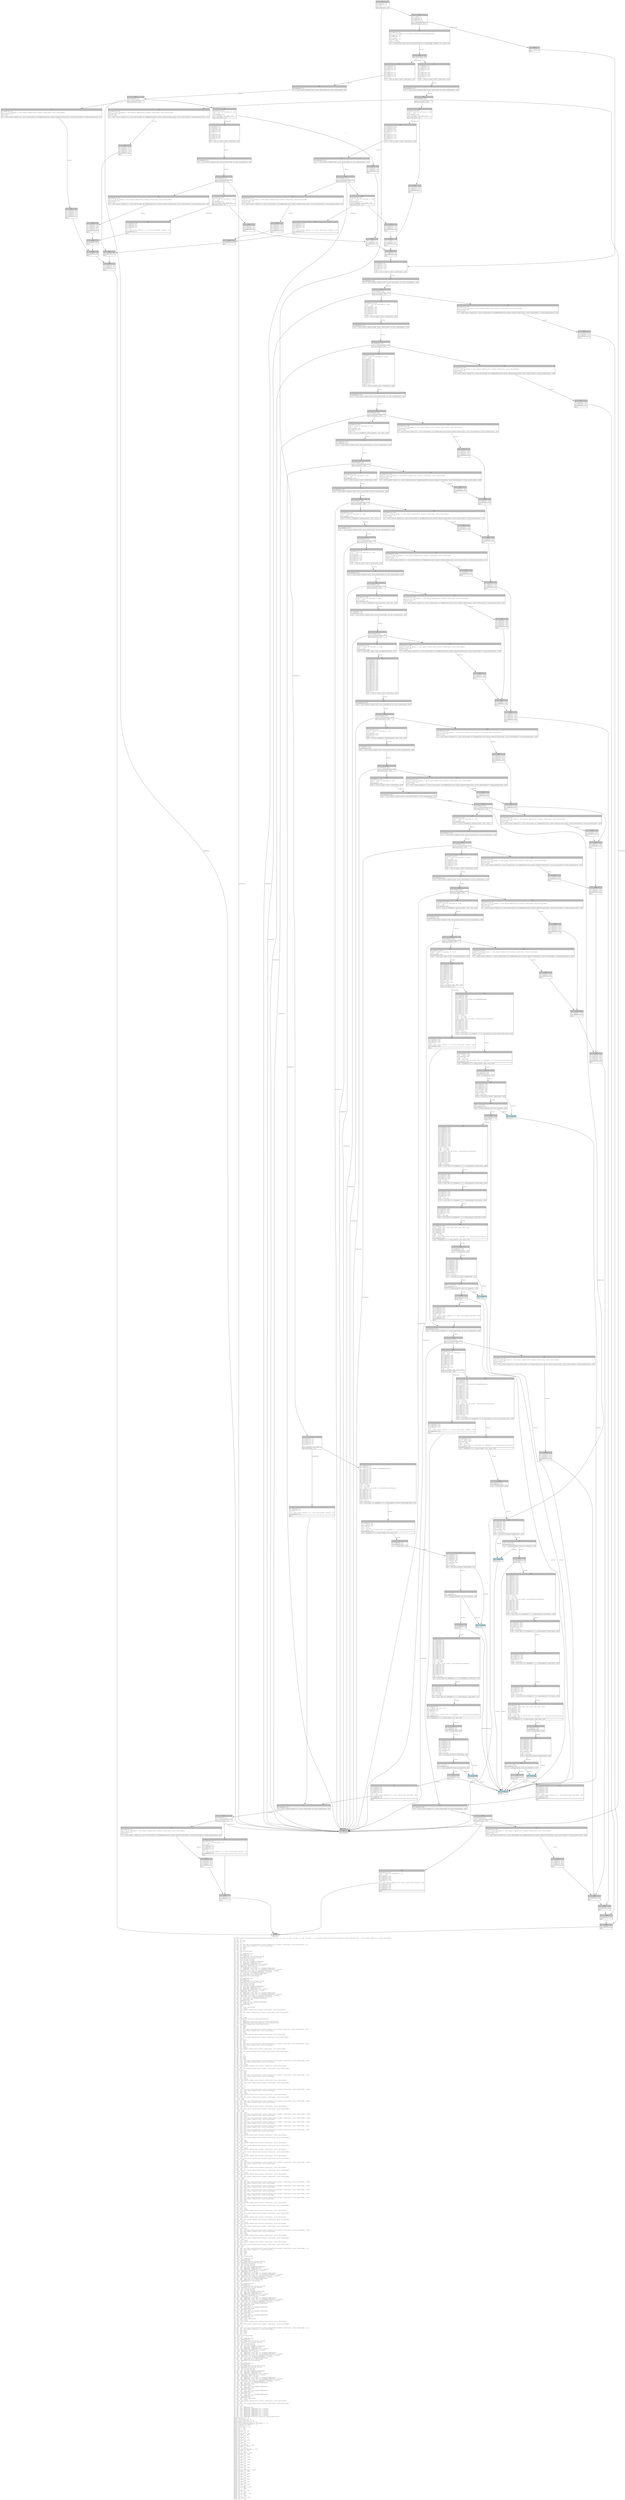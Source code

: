 digraph Mir_0_2604 {
    graph [fontname="Courier, monospace"];
    node [fontname="Courier, monospace"];
    edge [fontname="Courier, monospace"];
    label=<fn math::orders::validate_fill_price_within_price_bands(_1: u64, _2: i64, _3: i64, _4: u32, _5: u64, _6: bool, _7: std::option::Option&lt;controller::position::PositionDirection&gt;) -&gt; std::result::Result&lt;(), error::ErrorCode&gt;<br align="left"/>let _8: ();<br align="left"/>let mut _9: bool;<br align="left"/>let mut _10: !;<br align="left"/>let _11: ();<br align="left"/>let mut _12: std::ops::ControlFlow&lt;std::result::Result&lt;std::convert::Infallible, error::ErrorCode&gt;, ()&gt;;<br align="left"/>let mut _13: std::result::Result&lt;(), error::ErrorCode&gt;;<br align="left"/>let mut _14: bool;<br align="left"/>let mut _15: u64;<br align="left"/>let mut _16: ();<br align="left"/>let _17: error::ErrorCode;<br align="left"/>let _18: ();<br align="left"/>let mut _19: &amp;ReErased str;<br align="left"/>let _20: &amp;ReErased str;<br align="left"/>let mut _21: &amp;ReErased std::string::String;<br align="left"/>let _22: &amp;ReErased std::string::String;<br align="left"/>let _23: std::string::String;<br align="left"/>let _24: std::string::String;<br align="left"/>let mut _25: std::fmt::Arguments&lt;ReErased&gt;;<br align="left"/>let mut _26: &amp;ReErased [&amp;ReErased str];<br align="left"/>let mut _27: &amp;ReErased [&amp;ReErased str; 2_usize];<br align="left"/>let _28: &amp;ReErased [&amp;ReErased str; 2_usize];<br align="left"/>let _29: [&amp;ReErased str; 2_usize];<br align="left"/>let mut _30: &amp;ReErased [core::fmt::rt::Argument&lt;ReErased&gt;];<br align="left"/>let mut _31: &amp;ReErased [core::fmt::rt::Argument&lt;ReErased&gt;; 1_usize];<br align="left"/>let _32: &amp;ReErased [core::fmt::rt::Argument&lt;ReErased&gt;; 1_usize];<br align="left"/>let _33: [core::fmt::rt::Argument&lt;ReErased&gt;; 1_usize];<br align="left"/>let mut _34: core::fmt::rt::Argument&lt;ReErased&gt;;<br align="left"/>let mut _35: &amp;ReErased error::ErrorCode;<br align="left"/>let _36: &amp;ReErased error::ErrorCode;<br align="left"/>let _37: ();<br align="left"/>let mut _38: &amp;ReErased str;<br align="left"/>let _39: &amp;ReErased str;<br align="left"/>let mut _40: &amp;ReErased std::string::String;<br align="left"/>let _41: &amp;ReErased std::string::String;<br align="left"/>let _42: std::string::String;<br align="left"/>let _43: std::string::String;<br align="left"/>let mut _44: std::fmt::Arguments&lt;ReErased&gt;;<br align="left"/>let mut _45: &amp;ReErased [&amp;ReErased str];<br align="left"/>let mut _46: &amp;ReErased [&amp;ReErased str; 3_usize];<br align="left"/>let _47: &amp;ReErased [&amp;ReErased str; 3_usize];<br align="left"/>let _48: [&amp;ReErased str; 3_usize];<br align="left"/>let mut _49: &amp;ReErased [core::fmt::rt::Argument&lt;ReErased&gt;];<br align="left"/>let mut _50: &amp;ReErased [core::fmt::rt::Argument&lt;ReErased&gt;; 2_usize];<br align="left"/>let _51: &amp;ReErased [core::fmt::rt::Argument&lt;ReErased&gt;; 2_usize];<br align="left"/>let _52: [core::fmt::rt::Argument&lt;ReErased&gt;; 2_usize];<br align="left"/>let mut _53: core::fmt::rt::Argument&lt;ReErased&gt;;<br align="left"/>let mut _54: &amp;ReErased u64;<br align="left"/>let _55: &amp;ReErased u64;<br align="left"/>let mut _56: core::fmt::rt::Argument&lt;ReErased&gt;;<br align="left"/>let mut _57: &amp;ReErased u64;<br align="left"/>let _58: &amp;ReErased u64;<br align="left"/>let _59: u64;<br align="left"/>let mut _60: error::ErrorCode;<br align="left"/>let mut _61: isize;<br align="left"/>let _62: std::result::Result&lt;std::convert::Infallible, error::ErrorCode&gt;;<br align="left"/>let mut _63: !;<br align="left"/>let mut _64: std::result::Result&lt;std::convert::Infallible, error::ErrorCode&gt;;<br align="left"/>let _65: ();<br align="left"/>let mut _66: ();<br align="left"/>let _67: ();<br align="left"/>let mut _68: isize;<br align="left"/>let _69: controller::position::PositionDirection;<br align="left"/>let mut _70: bool;<br align="left"/>let mut _71: &amp;ReErased controller::position::PositionDirection;<br align="left"/>let mut _72: &amp;ReErased controller::position::PositionDirection;<br align="left"/>let _73: controller::position::PositionDirection;<br align="left"/>let mut _74: bool;<br align="left"/>let mut _75: u64;<br align="left"/>let mut _76: u64;<br align="left"/>let mut _77: std::ops::ControlFlow&lt;std::result::Result&lt;std::convert::Infallible, error::ErrorCode&gt;, u64&gt;;<br align="left"/>let mut _78: std::result::Result&lt;u64, error::ErrorCode&gt;;<br align="left"/>let mut _79: i64;<br align="left"/>let mut _80: isize;<br align="left"/>let _81: std::result::Result&lt;std::convert::Infallible, error::ErrorCode&gt;;<br align="left"/>let mut _82: !;<br align="left"/>let mut _83: std::result::Result&lt;std::convert::Infallible, error::ErrorCode&gt;;<br align="left"/>let _84: u64;<br align="left"/>let mut _85: bool;<br align="left"/>let mut _86: u64;<br align="left"/>let mut _87: u64;<br align="left"/>let mut _88: std::ops::ControlFlow&lt;std::result::Result&lt;std::convert::Infallible, error::ErrorCode&gt;, u64&gt;;<br align="left"/>let mut _89: std::result::Result&lt;u64, error::ErrorCode&gt;;<br align="left"/>let mut _90: i64;<br align="left"/>let mut _91: isize;<br align="left"/>let _92: std::result::Result&lt;std::convert::Infallible, error::ErrorCode&gt;;<br align="left"/>let mut _93: !;<br align="left"/>let mut _94: std::result::Result&lt;std::convert::Infallible, error::ErrorCode&gt;;<br align="left"/>let _95: u64;<br align="left"/>let mut _96: !;<br align="left"/>let mut _97: ();<br align="left"/>let mut _98: bool;<br align="left"/>let mut _99: u64;<br align="left"/>let mut _100: u64;<br align="left"/>let mut _101: std::ops::ControlFlow&lt;std::result::Result&lt;std::convert::Infallible, error::ErrorCode&gt;, u64&gt;;<br align="left"/>let mut _102: std::result::Result&lt;u64, error::ErrorCode&gt;;<br align="left"/>let mut _103: i64;<br align="left"/>let mut _104: isize;<br align="left"/>let _105: std::result::Result&lt;std::convert::Infallible, error::ErrorCode&gt;;<br align="left"/>let mut _106: !;<br align="left"/>let mut _107: std::result::Result&lt;std::convert::Infallible, error::ErrorCode&gt;;<br align="left"/>let _108: u64;<br align="left"/>let mut _109: bool;<br align="left"/>let mut _110: u64;<br align="left"/>let mut _111: u64;<br align="left"/>let mut _112: std::ops::ControlFlow&lt;std::result::Result&lt;std::convert::Infallible, error::ErrorCode&gt;, u64&gt;;<br align="left"/>let mut _113: std::result::Result&lt;u64, error::ErrorCode&gt;;<br align="left"/>let mut _114: i64;<br align="left"/>let mut _115: isize;<br align="left"/>let _116: std::result::Result&lt;std::convert::Infallible, error::ErrorCode&gt;;<br align="left"/>let mut _117: !;<br align="left"/>let mut _118: std::result::Result&lt;std::convert::Infallible, error::ErrorCode&gt;;<br align="left"/>let _119: u64;<br align="left"/>let mut _120: !;<br align="left"/>let mut _121: ();<br align="left"/>let _122: u128;<br align="left"/>let mut _123: std::ops::ControlFlow&lt;std::result::Result&lt;std::convert::Infallible, error::ErrorCode&gt;, u128&gt;;<br align="left"/>let mut _124: std::result::Result&lt;u128, error::ErrorCode&gt;;<br align="left"/>let mut _125: u32;<br align="left"/>let mut _126: isize;<br align="left"/>let _127: std::result::Result&lt;std::convert::Infallible, error::ErrorCode&gt;;<br align="left"/>let mut _128: !;<br align="left"/>let mut _129: std::result::Result&lt;std::convert::Infallible, error::ErrorCode&gt;;<br align="left"/>let _130: u128;<br align="left"/>let _131: u128;<br align="left"/>let mut _132: std::ops::ControlFlow&lt;std::result::Result&lt;std::convert::Infallible, error::ErrorCode&gt;, u128&gt;;<br align="left"/>let mut _133: std::result::Result&lt;u128, error::ErrorCode&gt;;<br align="left"/>let mut _134: u64;<br align="left"/>let mut _135: isize;<br align="left"/>let _136: std::result::Result&lt;std::convert::Infallible, error::ErrorCode&gt;;<br align="left"/>let mut _137: !;<br align="left"/>let mut _138: std::result::Result&lt;std::convert::Infallible, error::ErrorCode&gt;;<br align="left"/>let _139: u128;<br align="left"/>let _140: u128;<br align="left"/>let mut _141: i128;<br align="left"/>let mut _142: std::ops::ControlFlow&lt;std::result::Result&lt;std::convert::Infallible, error::ErrorCode&gt;, i128&gt;;<br align="left"/>let mut _143: std::result::Result&lt;i128, error::ErrorCode&gt;;<br align="left"/>let mut _144: i128;<br align="left"/>let mut _145: std::ops::ControlFlow&lt;std::result::Result&lt;std::convert::Infallible, error::ErrorCode&gt;, i128&gt;;<br align="left"/>let mut _146: std::result::Result&lt;i128, error::ErrorCode&gt;;<br align="left"/>let mut _147: i128;<br align="left"/>let mut _148: std::ops::ControlFlow&lt;std::result::Result&lt;std::convert::Infallible, error::ErrorCode&gt;, i128&gt;;<br align="left"/>let mut _149: std::result::Result&lt;i128, error::ErrorCode&gt;;<br align="left"/>let mut _150: i64;<br align="left"/>let mut _151: std::ops::ControlFlow&lt;std::result::Result&lt;std::convert::Infallible, error::ErrorCode&gt;, i64&gt;;<br align="left"/>let mut _152: std::result::Result&lt;i64, error::ErrorCode&gt;;<br align="left"/>let mut _153: i64;<br align="left"/>let mut _154: std::ops::ControlFlow&lt;std::result::Result&lt;std::convert::Infallible, error::ErrorCode&gt;, i64&gt;;<br align="left"/>let mut _155: std::result::Result&lt;i64, error::ErrorCode&gt;;<br align="left"/>let mut _156: u64;<br align="left"/>let mut _157: isize;<br align="left"/>let _158: std::result::Result&lt;std::convert::Infallible, error::ErrorCode&gt;;<br align="left"/>let mut _159: !;<br align="left"/>let mut _160: std::result::Result&lt;std::convert::Infallible, error::ErrorCode&gt;;<br align="left"/>let _161: i64;<br align="left"/>let mut _162: i64;<br align="left"/>let mut _163: isize;<br align="left"/>let _164: std::result::Result&lt;std::convert::Infallible, error::ErrorCode&gt;;<br align="left"/>let mut _165: !;<br align="left"/>let mut _166: std::result::Result&lt;std::convert::Infallible, error::ErrorCode&gt;;<br align="left"/>let _167: i64;<br align="left"/>let mut _168: isize;<br align="left"/>let _169: std::result::Result&lt;std::convert::Infallible, error::ErrorCode&gt;;<br align="left"/>let mut _170: !;<br align="left"/>let mut _171: std::result::Result&lt;std::convert::Infallible, error::ErrorCode&gt;;<br align="left"/>let _172: i128;<br align="left"/>let mut _173: isize;<br align="left"/>let _174: std::result::Result&lt;std::convert::Infallible, error::ErrorCode&gt;;<br align="left"/>let mut _175: !;<br align="left"/>let mut _176: std::result::Result&lt;std::convert::Infallible, error::ErrorCode&gt;;<br align="left"/>let _177: i128;<br align="left"/>let mut _178: i128;<br align="left"/>let mut _179: std::ops::ControlFlow&lt;std::result::Result&lt;std::convert::Infallible, error::ErrorCode&gt;, i128&gt;;<br align="left"/>let mut _180: std::result::Result&lt;i128, error::ErrorCode&gt;;<br align="left"/>let mut _181: i64;<br align="left"/>let mut _182: isize;<br align="left"/>let _183: std::result::Result&lt;std::convert::Infallible, error::ErrorCode&gt;;<br align="left"/>let mut _184: !;<br align="left"/>let mut _185: std::result::Result&lt;std::convert::Infallible, error::ErrorCode&gt;;<br align="left"/>let _186: i128;<br align="left"/>let mut _187: isize;<br align="left"/>let _188: std::result::Result&lt;std::convert::Infallible, error::ErrorCode&gt;;<br align="left"/>let mut _189: !;<br align="left"/>let mut _190: std::result::Result&lt;std::convert::Infallible, error::ErrorCode&gt;;<br align="left"/>let _191: i128;<br align="left"/>let _192: u128;<br align="left"/>let mut _193: i128;<br align="left"/>let mut _194: std::ops::ControlFlow&lt;std::result::Result&lt;std::convert::Infallible, error::ErrorCode&gt;, i128&gt;;<br align="left"/>let mut _195: std::result::Result&lt;i128, error::ErrorCode&gt;;<br align="left"/>let mut _196: i128;<br align="left"/>let mut _197: std::ops::ControlFlow&lt;std::result::Result&lt;std::convert::Infallible, error::ErrorCode&gt;, i128&gt;;<br align="left"/>let mut _198: std::result::Result&lt;i128, error::ErrorCode&gt;;<br align="left"/>let mut _199: i128;<br align="left"/>let mut _200: std::ops::ControlFlow&lt;std::result::Result&lt;std::convert::Infallible, error::ErrorCode&gt;, i128&gt;;<br align="left"/>let mut _201: std::result::Result&lt;i128, error::ErrorCode&gt;;<br align="left"/>let mut _202: i64;<br align="left"/>let mut _203: std::ops::ControlFlow&lt;std::result::Result&lt;std::convert::Infallible, error::ErrorCode&gt;, i64&gt;;<br align="left"/>let mut _204: std::result::Result&lt;i64, error::ErrorCode&gt;;<br align="left"/>let mut _205: i64;<br align="left"/>let mut _206: std::ops::ControlFlow&lt;std::result::Result&lt;std::convert::Infallible, error::ErrorCode&gt;, i64&gt;;<br align="left"/>let mut _207: std::result::Result&lt;i64, error::ErrorCode&gt;;<br align="left"/>let mut _208: u64;<br align="left"/>let mut _209: isize;<br align="left"/>let _210: std::result::Result&lt;std::convert::Infallible, error::ErrorCode&gt;;<br align="left"/>let mut _211: !;<br align="left"/>let mut _212: std::result::Result&lt;std::convert::Infallible, error::ErrorCode&gt;;<br align="left"/>let _213: i64;<br align="left"/>let mut _214: i64;<br align="left"/>let mut _215: isize;<br align="left"/>let _216: std::result::Result&lt;std::convert::Infallible, error::ErrorCode&gt;;<br align="left"/>let mut _217: !;<br align="left"/>let mut _218: std::result::Result&lt;std::convert::Infallible, error::ErrorCode&gt;;<br align="left"/>let _219: i64;<br align="left"/>let mut _220: isize;<br align="left"/>let _221: std::result::Result&lt;std::convert::Infallible, error::ErrorCode&gt;;<br align="left"/>let mut _222: !;<br align="left"/>let mut _223: std::result::Result&lt;std::convert::Infallible, error::ErrorCode&gt;;<br align="left"/>let _224: i128;<br align="left"/>let mut _225: isize;<br align="left"/>let _226: std::result::Result&lt;std::convert::Infallible, error::ErrorCode&gt;;<br align="left"/>let mut _227: !;<br align="left"/>let mut _228: std::result::Result&lt;std::convert::Infallible, error::ErrorCode&gt;;<br align="left"/>let _229: i128;<br align="left"/>let mut _230: i128;<br align="left"/>let mut _231: std::ops::ControlFlow&lt;std::result::Result&lt;std::convert::Infallible, error::ErrorCode&gt;, i128&gt;;<br align="left"/>let mut _232: std::result::Result&lt;i128, error::ErrorCode&gt;;<br align="left"/>let mut _233: i64;<br align="left"/>let mut _234: isize;<br align="left"/>let _235: std::result::Result&lt;std::convert::Infallible, error::ErrorCode&gt;;<br align="left"/>let mut _236: !;<br align="left"/>let mut _237: std::result::Result&lt;std::convert::Infallible, error::ErrorCode&gt;;<br align="left"/>let _238: i128;<br align="left"/>let mut _239: isize;<br align="left"/>let _240: std::result::Result&lt;std::convert::Infallible, error::ErrorCode&gt;;<br align="left"/>let mut _241: !;<br align="left"/>let mut _242: std::result::Result&lt;std::convert::Infallible, error::ErrorCode&gt;;<br align="left"/>let _243: i128;<br align="left"/>let _244: ();<br align="left"/>let mut _245: std::ops::ControlFlow&lt;std::result::Result&lt;std::convert::Infallible, error::ErrorCode&gt;, ()&gt;;<br align="left"/>let mut _246: std::result::Result&lt;(), error::ErrorCode&gt;;<br align="left"/>let mut _247: bool;<br align="left"/>let mut _248: u128;<br align="left"/>let mut _249: u128;<br align="left"/>let mut _250: ();<br align="left"/>let _251: error::ErrorCode;<br align="left"/>let _252: ();<br align="left"/>let mut _253: &amp;ReErased str;<br align="left"/>let _254: &amp;ReErased str;<br align="left"/>let mut _255: &amp;ReErased std::string::String;<br align="left"/>let _256: &amp;ReErased std::string::String;<br align="left"/>let _257: std::string::String;<br align="left"/>let _258: std::string::String;<br align="left"/>let mut _259: std::fmt::Arguments&lt;ReErased&gt;;<br align="left"/>let mut _260: &amp;ReErased [&amp;ReErased str];<br align="left"/>let mut _261: &amp;ReErased [&amp;ReErased str; 2_usize];<br align="left"/>let _262: &amp;ReErased [&amp;ReErased str; 2_usize];<br align="left"/>let _263: [&amp;ReErased str; 2_usize];<br align="left"/>let mut _264: &amp;ReErased [core::fmt::rt::Argument&lt;ReErased&gt;];<br align="left"/>let mut _265: &amp;ReErased [core::fmt::rt::Argument&lt;ReErased&gt;; 1_usize];<br align="left"/>let _266: &amp;ReErased [core::fmt::rt::Argument&lt;ReErased&gt;; 1_usize];<br align="left"/>let _267: [core::fmt::rt::Argument&lt;ReErased&gt;; 1_usize];<br align="left"/>let mut _268: core::fmt::rt::Argument&lt;ReErased&gt;;<br align="left"/>let mut _269: &amp;ReErased error::ErrorCode;<br align="left"/>let _270: &amp;ReErased error::ErrorCode;<br align="left"/>let _271: ();<br align="left"/>let mut _272: &amp;ReErased str;<br align="left"/>let _273: &amp;ReErased str;<br align="left"/>let mut _274: &amp;ReErased std::string::String;<br align="left"/>let _275: &amp;ReErased std::string::String;<br align="left"/>let _276: std::string::String;<br align="left"/>let _277: std::string::String;<br align="left"/>let mut _278: std::fmt::Arguments&lt;ReErased&gt;;<br align="left"/>let mut _279: &amp;ReErased [&amp;ReErased str];<br align="left"/>let mut _280: &amp;ReErased [&amp;ReErased str; 5_usize];<br align="left"/>let _281: &amp;ReErased [&amp;ReErased str; 5_usize];<br align="left"/>let _282: [&amp;ReErased str; 5_usize];<br align="left"/>let mut _283: &amp;ReErased [core::fmt::rt::Argument&lt;ReErased&gt;];<br align="left"/>let mut _284: &amp;ReErased [core::fmt::rt::Argument&lt;ReErased&gt;; 4_usize];<br align="left"/>let _285: &amp;ReErased [core::fmt::rt::Argument&lt;ReErased&gt;; 4_usize];<br align="left"/>let _286: [core::fmt::rt::Argument&lt;ReErased&gt;; 4_usize];<br align="left"/>let mut _287: core::fmt::rt::Argument&lt;ReErased&gt;;<br align="left"/>let mut _288: &amp;ReErased u128;<br align="left"/>let _289: &amp;ReErased u128;<br align="left"/>let mut _290: core::fmt::rt::Argument&lt;ReErased&gt;;<br align="left"/>let mut _291: &amp;ReErased u128;<br align="left"/>let _292: &amp;ReErased u128;<br align="left"/>let mut _293: core::fmt::rt::Argument&lt;ReErased&gt;;<br align="left"/>let mut _294: &amp;ReErased u64;<br align="left"/>let _295: &amp;ReErased u64;<br align="left"/>let mut _296: core::fmt::rt::Argument&lt;ReErased&gt;;<br align="left"/>let mut _297: &amp;ReErased i64;<br align="left"/>let _298: &amp;ReErased i64;<br align="left"/>let mut _299: error::ErrorCode;<br align="left"/>let mut _300: isize;<br align="left"/>let _301: std::result::Result&lt;std::convert::Infallible, error::ErrorCode&gt;;<br align="left"/>let mut _302: !;<br align="left"/>let mut _303: std::result::Result&lt;std::convert::Infallible, error::ErrorCode&gt;;<br align="left"/>let _304: ();<br align="left"/>let _305: ();<br align="left"/>let mut _306: std::ops::ControlFlow&lt;std::result::Result&lt;std::convert::Infallible, error::ErrorCode&gt;, ()&gt;;<br align="left"/>let mut _307: std::result::Result&lt;(), error::ErrorCode&gt;;<br align="left"/>let mut _308: bool;<br align="left"/>let mut _309: u128;<br align="left"/>let mut _310: u128;<br align="left"/>let mut _311: ();<br align="left"/>let _312: error::ErrorCode;<br align="left"/>let _313: ();<br align="left"/>let mut _314: &amp;ReErased str;<br align="left"/>let _315: &amp;ReErased str;<br align="left"/>let mut _316: &amp;ReErased std::string::String;<br align="left"/>let _317: &amp;ReErased std::string::String;<br align="left"/>let _318: std::string::String;<br align="left"/>let _319: std::string::String;<br align="left"/>let mut _320: std::fmt::Arguments&lt;ReErased&gt;;<br align="left"/>let mut _321: &amp;ReErased [&amp;ReErased str];<br align="left"/>let mut _322: &amp;ReErased [&amp;ReErased str; 2_usize];<br align="left"/>let _323: &amp;ReErased [&amp;ReErased str; 2_usize];<br align="left"/>let _324: [&amp;ReErased str; 2_usize];<br align="left"/>let mut _325: &amp;ReErased [core::fmt::rt::Argument&lt;ReErased&gt;];<br align="left"/>let mut _326: &amp;ReErased [core::fmt::rt::Argument&lt;ReErased&gt;; 1_usize];<br align="left"/>let _327: &amp;ReErased [core::fmt::rt::Argument&lt;ReErased&gt;; 1_usize];<br align="left"/>let _328: [core::fmt::rt::Argument&lt;ReErased&gt;; 1_usize];<br align="left"/>let mut _329: core::fmt::rt::Argument&lt;ReErased&gt;;<br align="left"/>let mut _330: &amp;ReErased error::ErrorCode;<br align="left"/>let _331: &amp;ReErased error::ErrorCode;<br align="left"/>let _332: ();<br align="left"/>let mut _333: &amp;ReErased str;<br align="left"/>let _334: &amp;ReErased str;<br align="left"/>let mut _335: &amp;ReErased std::string::String;<br align="left"/>let _336: &amp;ReErased std::string::String;<br align="left"/>let _337: std::string::String;<br align="left"/>let _338: std::string::String;<br align="left"/>let mut _339: std::fmt::Arguments&lt;ReErased&gt;;<br align="left"/>let mut _340: &amp;ReErased [&amp;ReErased str];<br align="left"/>let mut _341: &amp;ReErased [&amp;ReErased str; 5_usize];<br align="left"/>let _342: &amp;ReErased [&amp;ReErased str; 5_usize];<br align="left"/>let _343: [&amp;ReErased str; 5_usize];<br align="left"/>let mut _344: &amp;ReErased [core::fmt::rt::Argument&lt;ReErased&gt;];<br align="left"/>let mut _345: &amp;ReErased [core::fmt::rt::Argument&lt;ReErased&gt;; 4_usize];<br align="left"/>let _346: &amp;ReErased [core::fmt::rt::Argument&lt;ReErased&gt;; 4_usize];<br align="left"/>let _347: [core::fmt::rt::Argument&lt;ReErased&gt;; 4_usize];<br align="left"/>let mut _348: core::fmt::rt::Argument&lt;ReErased&gt;;<br align="left"/>let mut _349: &amp;ReErased u128;<br align="left"/>let _350: &amp;ReErased u128;<br align="left"/>let mut _351: core::fmt::rt::Argument&lt;ReErased&gt;;<br align="left"/>let mut _352: &amp;ReErased u128;<br align="left"/>let _353: &amp;ReErased u128;<br align="left"/>let mut _354: core::fmt::rt::Argument&lt;ReErased&gt;;<br align="left"/>let mut _355: &amp;ReErased u64;<br align="left"/>let _356: &amp;ReErased u64;<br align="left"/>let mut _357: core::fmt::rt::Argument&lt;ReErased&gt;;<br align="left"/>let mut _358: &amp;ReErased i64;<br align="left"/>let _359: &amp;ReErased i64;<br align="left"/>let mut _360: error::ErrorCode;<br align="left"/>let mut _361: isize;<br align="left"/>let _362: std::result::Result&lt;std::convert::Infallible, error::ErrorCode&gt;;<br align="left"/>let mut _363: !;<br align="left"/>let mut _364: std::result::Result&lt;std::convert::Infallible, error::ErrorCode&gt;;<br align="left"/>let _365: ();<br align="left"/>let mut _366: ();<br align="left"/>let mut _367: &amp;ReErased u64;<br align="left"/>let mut _368: &amp;ReErased [&amp;ReErased str; 3_usize];<br align="left"/>let mut _369: &amp;ReErased [&amp;ReErased str; 2_usize];<br align="left"/>let mut _370: &amp;ReErased [&amp;ReErased str; 5_usize];<br align="left"/>let mut _371: &amp;ReErased [&amp;ReErased str; 2_usize];<br align="left"/>let mut _372: &amp;ReErased [&amp;ReErased str; 5_usize];<br align="left"/>let mut _373: &amp;ReErased [&amp;ReErased str; 2_usize];<br align="left"/>let mut _374: &amp;ReErased controller::position::PositionDirection;<br align="left"/>debug fill_price =&gt; _1;<br align="left"/>debug oracle_price =&gt; _2;<br align="left"/>debug oracle_twap_5min =&gt; _3;<br align="left"/>debug margin_ratio_initial =&gt; _4;<br align="left"/>debug oracle_twap_5min_percent_divergence =&gt; _5;<br align="left"/>debug is_prediction_market =&gt; _6;<br align="left"/>debug direction =&gt; _7;<br align="left"/>debug error_code =&gt; _17;<br align="left"/>debug res =&gt; _24;<br align="left"/>debug res =&gt; _43;<br align="left"/>debug residual =&gt; _62;<br align="left"/>debug val =&gt; _65;<br align="left"/>debug direction =&gt; _69;<br align="left"/>debug residual =&gt; _81;<br align="left"/>debug val =&gt; _84;<br align="left"/>debug residual =&gt; _92;<br align="left"/>debug val =&gt; _95;<br align="left"/>debug residual =&gt; _105;<br align="left"/>debug val =&gt; _108;<br align="left"/>debug residual =&gt; _116;<br align="left"/>debug val =&gt; _119;<br align="left"/>debug max_oracle_diff =&gt; _122;<br align="left"/>debug residual =&gt; _127;<br align="left"/>debug val =&gt; _130;<br align="left"/>debug max_oracle_twap_diff =&gt; _131;<br align="left"/>debug residual =&gt; _136;<br align="left"/>debug val =&gt; _139;<br align="left"/>debug percent_diff =&gt; _140;<br align="left"/>debug residual =&gt; _158;<br align="left"/>debug val =&gt; _161;<br align="left"/>debug residual =&gt; _164;<br align="left"/>debug val =&gt; _167;<br align="left"/>debug residual =&gt; _169;<br align="left"/>debug val =&gt; _172;<br align="left"/>debug residual =&gt; _174;<br align="left"/>debug val =&gt; _177;<br align="left"/>debug residual =&gt; _183;<br align="left"/>debug val =&gt; _186;<br align="left"/>debug residual =&gt; _188;<br align="left"/>debug val =&gt; _191;<br align="left"/>debug percent_diff_twap =&gt; _192;<br align="left"/>debug residual =&gt; _210;<br align="left"/>debug val =&gt; _213;<br align="left"/>debug residual =&gt; _216;<br align="left"/>debug val =&gt; _219;<br align="left"/>debug residual =&gt; _221;<br align="left"/>debug val =&gt; _224;<br align="left"/>debug residual =&gt; _226;<br align="left"/>debug val =&gt; _229;<br align="left"/>debug residual =&gt; _235;<br align="left"/>debug val =&gt; _238;<br align="left"/>debug residual =&gt; _240;<br align="left"/>debug val =&gt; _243;<br align="left"/>debug error_code =&gt; _251;<br align="left"/>debug res =&gt; _258;<br align="left"/>debug res =&gt; _277;<br align="left"/>debug residual =&gt; _301;<br align="left"/>debug val =&gt; _304;<br align="left"/>debug error_code =&gt; _312;<br align="left"/>debug res =&gt; _319;<br align="left"/>debug res =&gt; _338;<br align="left"/>debug residual =&gt; _362;<br align="left"/>debug val =&gt; _365;<br align="left"/>>;
    bb0__0_2604 [shape="none", label=<<table border="0" cellborder="1" cellspacing="0"><tr><td bgcolor="gray" align="center" colspan="1">0</td></tr><tr><td align="left" balign="left">StorageLive(_8)<br/>StorageLive(_9)<br/>_9 = _6<br/></td></tr><tr><td align="left">switchInt(move _9)</td></tr></table>>];
    bb1__0_2604 [shape="none", label=<<table border="0" cellborder="1" cellspacing="0"><tr><td bgcolor="gray" align="center" colspan="1">1</td></tr><tr><td align="left" balign="left">StorageLive(_11)<br/>StorageLive(_12)<br/>StorageLive(_13)<br/>StorageLive(_14)<br/>StorageLive(_15)<br/>_15 = _1<br/>_14 = Le(move _15, const _)<br/></td></tr><tr><td align="left">switchInt(move _14)</td></tr></table>>];
    bb2__0_2604 [shape="none", label=<<table border="0" cellborder="1" cellspacing="0"><tr><td bgcolor="gray" align="center" colspan="1">2</td></tr><tr><td align="left" balign="left">StorageDead(_15)<br/>StorageLive(_16)<br/>_16 = ()<br/>_13 = std::result::Result::&lt;(), error::ErrorCode&gt;::Ok(move _16)<br/>StorageDead(_16)<br/></td></tr><tr><td align="left">goto</td></tr></table>>];
    bb3__0_2604 [shape="none", label=<<table border="0" cellborder="1" cellspacing="0"><tr><td bgcolor="gray" align="center" colspan="1">3</td></tr><tr><td align="left" balign="left">StorageDead(_15)<br/>StorageLive(_17)<br/>_17 = error::ErrorCode::PriceBandsBreached<br/>StorageLive(_18)<br/>StorageLive(_19)<br/>StorageLive(_20)<br/>StorageLive(_21)<br/>StorageLive(_22)<br/>StorageLive(_23)<br/>StorageLive(_24)<br/>StorageLive(_25)<br/>StorageLive(_26)<br/>StorageLive(_27)<br/>StorageLive(_28)<br/>_369 = const _<br/>_28 = &amp;(*_369)<br/>_27 = &amp;(*_28)<br/>_26 = move _27 as &amp;[&amp;str] (PointerCoercion(Unsize))<br/>StorageDead(_27)<br/>StorageLive(_30)<br/>StorageLive(_31)<br/>StorageLive(_32)<br/>StorageLive(_33)<br/>StorageLive(_34)<br/>StorageLive(_35)<br/>StorageLive(_36)<br/>_36 = &amp;_17<br/>_35 = &amp;(*_36)<br/></td></tr><tr><td align="left">_34 = core::fmt::rt::Argument::&lt;'_&gt;::new_display::&lt;error::ErrorCode&gt;(move _35)</td></tr></table>>];
    bb4__0_2604 [shape="none", label=<<table border="0" cellborder="1" cellspacing="0"><tr><td bgcolor="gray" align="center" colspan="1">4</td></tr><tr><td align="left" balign="left">StorageDead(_35)<br/>_33 = [move _34]<br/>StorageDead(_34)<br/>_32 = &amp;_33<br/>_31 = &amp;(*_32)<br/>_30 = move _31 as &amp;[core::fmt::rt::Argument&lt;'_&gt;] (PointerCoercion(Unsize))<br/>StorageDead(_31)<br/></td></tr><tr><td align="left">_25 = Arguments::&lt;'_&gt;::new_v1(move _26, move _30)</td></tr></table>>];
    bb5__0_2604 [shape="none", label=<<table border="0" cellborder="1" cellspacing="0"><tr><td bgcolor="gray" align="center" colspan="1">5</td></tr><tr><td align="left" balign="left">StorageDead(_30)<br/>StorageDead(_26)<br/></td></tr><tr><td align="left">_24 = format(move _25)</td></tr></table>>];
    bb6__0_2604 [shape="none", label=<<table border="0" cellborder="1" cellspacing="0"><tr><td bgcolor="gray" align="center" colspan="1">6</td></tr><tr><td align="left" balign="left">StorageDead(_25)<br/>StorageDead(_36)<br/>StorageDead(_33)<br/>StorageDead(_32)<br/>StorageDead(_28)<br/>_23 = move _24<br/>StorageDead(_24)<br/>_22 = &amp;_23<br/>_21 = &amp;(*_22)<br/></td></tr><tr><td align="left">_20 = &lt;String as Deref&gt;::deref(move _21)</td></tr></table>>];
    bb7__0_2604 [shape="none", label=<<table border="0" cellborder="1" cellspacing="0"><tr><td bgcolor="gray" align="center" colspan="1">7</td></tr><tr><td align="left" balign="left">_19 = &amp;(*_20)<br/>StorageDead(_21)<br/></td></tr><tr><td align="left">_18 = solana_program::log::sol_log(move _19)</td></tr></table>>];
    bb8__0_2604 [shape="none", label=<<table border="0" cellborder="1" cellspacing="0"><tr><td bgcolor="gray" align="center" colspan="1">8</td></tr><tr><td align="left" balign="left">StorageDead(_19)<br/></td></tr><tr><td align="left">drop(_23)</td></tr></table>>];
    bb9__0_2604 [shape="none", label=<<table border="0" cellborder="1" cellspacing="0"><tr><td bgcolor="gray" align="center" colspan="1">9</td></tr><tr><td align="left" balign="left">StorageDead(_23)<br/>StorageDead(_22)<br/>StorageDead(_20)<br/>StorageDead(_18)<br/>StorageLive(_37)<br/>StorageLive(_38)<br/>StorageLive(_39)<br/>StorageLive(_40)<br/>StorageLive(_41)<br/>StorageLive(_42)<br/>StorageLive(_43)<br/>StorageLive(_44)<br/>StorageLive(_45)<br/>StorageLive(_46)<br/>StorageLive(_47)<br/>_368 = const _<br/>_47 = &amp;(*_368)<br/>_46 = &amp;(*_47)<br/>_45 = move _46 as &amp;[&amp;str] (PointerCoercion(Unsize))<br/>StorageDead(_46)<br/>StorageLive(_49)<br/>StorageLive(_50)<br/>StorageLive(_51)<br/>StorageLive(_52)<br/>StorageLive(_53)<br/>StorageLive(_54)<br/>StorageLive(_55)<br/>_55 = &amp;_1<br/>_54 = &amp;(*_55)<br/></td></tr><tr><td align="left">_53 = core::fmt::rt::Argument::&lt;'_&gt;::new_display::&lt;u64&gt;(move _54)</td></tr></table>>];
    bb10__0_2604 [shape="none", label=<<table border="0" cellborder="1" cellspacing="0"><tr><td bgcolor="gray" align="center" colspan="1">10</td></tr><tr><td align="left" balign="left">StorageDead(_54)<br/>StorageLive(_56)<br/>StorageLive(_57)<br/>StorageLive(_58)<br/>_367 = const _<br/>_58 = &amp;(*_367)<br/>_57 = &amp;(*_58)<br/></td></tr><tr><td align="left">_56 = core::fmt::rt::Argument::&lt;'_&gt;::new_display::&lt;u64&gt;(move _57)</td></tr></table>>];
    bb11__0_2604 [shape="none", label=<<table border="0" cellborder="1" cellspacing="0"><tr><td bgcolor="gray" align="center" colspan="1">11</td></tr><tr><td align="left" balign="left">StorageDead(_57)<br/>_52 = [move _53, move _56]<br/>StorageDead(_56)<br/>StorageDead(_53)<br/>_51 = &amp;_52<br/>_50 = &amp;(*_51)<br/>_49 = move _50 as &amp;[core::fmt::rt::Argument&lt;'_&gt;] (PointerCoercion(Unsize))<br/>StorageDead(_50)<br/></td></tr><tr><td align="left">_44 = Arguments::&lt;'_&gt;::new_v1(move _45, move _49)</td></tr></table>>];
    bb12__0_2604 [shape="none", label=<<table border="0" cellborder="1" cellspacing="0"><tr><td bgcolor="gray" align="center" colspan="1">12</td></tr><tr><td align="left" balign="left">StorageDead(_49)<br/>StorageDead(_45)<br/></td></tr><tr><td align="left">_43 = format(move _44)</td></tr></table>>];
    bb13__0_2604 [shape="none", label=<<table border="0" cellborder="1" cellspacing="0"><tr><td bgcolor="gray" align="center" colspan="1">13</td></tr><tr><td align="left" balign="left">StorageDead(_44)<br/>StorageDead(_58)<br/>StorageDead(_55)<br/>StorageDead(_52)<br/>StorageDead(_51)<br/>StorageDead(_47)<br/>_42 = move _43<br/>StorageDead(_43)<br/>_41 = &amp;_42<br/>_40 = &amp;(*_41)<br/></td></tr><tr><td align="left">_39 = &lt;String as Deref&gt;::deref(move _40)</td></tr></table>>];
    bb14__0_2604 [shape="none", label=<<table border="0" cellborder="1" cellspacing="0"><tr><td bgcolor="gray" align="center" colspan="1">14</td></tr><tr><td align="left" balign="left">_38 = &amp;(*_39)<br/>StorageDead(_40)<br/></td></tr><tr><td align="left">_37 = solana_program::log::sol_log(move _38)</td></tr></table>>];
    bb15__0_2604 [shape="none", label=<<table border="0" cellborder="1" cellspacing="0"><tr><td bgcolor="gray" align="center" colspan="1">15</td></tr><tr><td align="left" balign="left">StorageDead(_38)<br/></td></tr><tr><td align="left">drop(_42)</td></tr></table>>];
    bb16__0_2604 [shape="none", label=<<table border="0" cellborder="1" cellspacing="0"><tr><td bgcolor="gray" align="center" colspan="1">16</td></tr><tr><td align="left" balign="left">StorageDead(_42)<br/>StorageDead(_41)<br/>StorageDead(_39)<br/>StorageDead(_37)<br/>StorageLive(_60)<br/>_60 = _17<br/>_13 = std::result::Result::&lt;(), error::ErrorCode&gt;::Err(move _60)<br/>StorageDead(_60)<br/>StorageDead(_17)<br/></td></tr><tr><td align="left">goto</td></tr></table>>];
    bb17__0_2604 [shape="none", label=<<table border="0" cellborder="1" cellspacing="0"><tr><td bgcolor="gray" align="center" colspan="1">17</td></tr><tr><td align="left" balign="left">StorageDead(_14)<br/></td></tr><tr><td align="left">_12 = &lt;std::result::Result&lt;(), error::ErrorCode&gt; as Try&gt;::branch(move _13)</td></tr></table>>];
    bb18__0_2604 [shape="none", label=<<table border="0" cellborder="1" cellspacing="0"><tr><td bgcolor="gray" align="center" colspan="1">18</td></tr><tr><td align="left" balign="left">StorageDead(_13)<br/>_61 = discriminant(_12)<br/></td></tr><tr><td align="left">switchInt(move _61)</td></tr></table>>];
    bb19__0_2604 [shape="none", label=<<table border="0" cellborder="1" cellspacing="0"><tr><td bgcolor="gray" align="center" colspan="1">19</td></tr><tr><td align="left" balign="left">StorageLive(_65)<br/>_65 = ((_12 as Continue).0: ())<br/>_11 = _65<br/>StorageDead(_65)<br/>StorageDead(_12)<br/>StorageDead(_11)<br/>StorageLive(_66)<br/>_66 = ()<br/>_0 = std::result::Result::&lt;(), error::ErrorCode&gt;::Ok(move _66)<br/>StorageDead(_66)<br/></td></tr><tr><td align="left">goto</td></tr></table>>];
    bb20__0_2604 [shape="none", label=<<table border="0" cellborder="1" cellspacing="0"><tr><td bgcolor="gray" align="center" colspan="1">20</td></tr><tr><td align="left">unreachable</td></tr></table>>];
    bb21__0_2604 [shape="none", label=<<table border="0" cellborder="1" cellspacing="0"><tr><td bgcolor="gray" align="center" colspan="1">21</td></tr><tr><td align="left" balign="left">StorageLive(_62)<br/>_62 = ((_12 as Break).0: std::result::Result&lt;std::convert::Infallible, error::ErrorCode&gt;)<br/>StorageLive(_64)<br/>_64 = _62<br/></td></tr><tr><td align="left">_0 = &lt;std::result::Result&lt;(), error::ErrorCode&gt; as FromResidual&lt;std::result::Result&lt;Infallible, error::ErrorCode&gt;&gt;&gt;::from_residual(move _64)</td></tr></table>>];
    bb22__0_2604 [shape="none", label=<<table border="0" cellborder="1" cellspacing="0"><tr><td bgcolor="gray" align="center" colspan="1">22</td></tr><tr><td align="left" balign="left">StorageDead(_64)<br/>StorageDead(_62)<br/>StorageDead(_12)<br/>StorageDead(_11)<br/></td></tr><tr><td align="left">goto</td></tr></table>>];
    bb23__0_2604 [shape="none", label=<<table border="0" cellborder="1" cellspacing="0"><tr><td bgcolor="gray" align="center" colspan="1">23</td></tr><tr><td align="left" balign="left">_8 = const ()<br/>StorageDead(_9)<br/>StorageDead(_8)<br/>StorageLive(_67)<br/>_68 = discriminant(_7)<br/></td></tr><tr><td align="left">switchInt(move _68)</td></tr></table>>];
    bb24__0_2604 [shape="none", label=<<table border="0" cellborder="1" cellspacing="0"><tr><td bgcolor="gray" align="center" colspan="1">24</td></tr><tr><td align="left" balign="left">_67 = const ()<br/></td></tr><tr><td align="left">goto</td></tr></table>>];
    bb25__0_2604 [shape="none", label=<<table border="0" cellborder="1" cellspacing="0"><tr><td bgcolor="gray" align="center" colspan="1">25</td></tr><tr><td align="left" balign="left">StorageLive(_69)<br/>_69 = ((_7 as Some).0: controller::position::PositionDirection)<br/>StorageLive(_70)<br/>StorageLive(_71)<br/>_71 = &amp;_69<br/>StorageLive(_72)<br/>_374 = const _<br/>_72 = &amp;(*_374)<br/></td></tr><tr><td align="left">_70 = &lt;controller::position::PositionDirection as PartialEq&gt;::eq(move _71, move _72)</td></tr></table>>];
    bb26__0_2604 [shape="none", label=<<table border="0" cellborder="1" cellspacing="0"><tr><td bgcolor="gray" align="center" colspan="1">26</td></tr><tr><td align="left">switchInt(move _70)</td></tr></table>>];
    bb27__0_2604 [shape="none", label=<<table border="0" cellborder="1" cellspacing="0"><tr><td bgcolor="gray" align="center" colspan="1">27</td></tr><tr><td align="left" balign="left">StorageDead(_72)<br/>StorageDead(_71)<br/>StorageLive(_74)<br/>StorageLive(_75)<br/>_75 = _1<br/>StorageLive(_76)<br/>StorageLive(_77)<br/>StorageLive(_78)<br/>StorageLive(_79)<br/>_79 = _2<br/></td></tr><tr><td align="left">_78 = &lt;i64 as Cast&gt;::cast::&lt;u64&gt;(move _79)</td></tr></table>>];
    bb28__0_2604 [shape="none", label=<<table border="0" cellborder="1" cellspacing="0"><tr><td bgcolor="gray" align="center" colspan="1">28</td></tr><tr><td align="left" balign="left">StorageDead(_79)<br/></td></tr><tr><td align="left">_77 = &lt;std::result::Result&lt;u64, error::ErrorCode&gt; as Try&gt;::branch(move _78)</td></tr></table>>];
    bb29__0_2604 [shape="none", label=<<table border="0" cellborder="1" cellspacing="0"><tr><td bgcolor="gray" align="center" colspan="1">29</td></tr><tr><td align="left" balign="left">StorageDead(_78)<br/>_80 = discriminant(_77)<br/></td></tr><tr><td align="left">switchInt(move _80)</td></tr></table>>];
    bb30__0_2604 [shape="none", label=<<table border="0" cellborder="1" cellspacing="0"><tr><td bgcolor="gray" align="center" colspan="1">30</td></tr><tr><td align="left" balign="left">StorageLive(_84)<br/>_84 = ((_77 as Continue).0: u64)<br/>_76 = _84<br/>StorageDead(_84)<br/>_74 = Lt(move _75, move _76)<br/></td></tr><tr><td align="left">switchInt(move _74)</td></tr></table>>];
    bb31__0_2604 [shape="none", label=<<table border="0" cellborder="1" cellspacing="0"><tr><td bgcolor="gray" align="center" colspan="1">31</td></tr><tr><td align="left" balign="left">StorageLive(_81)<br/>_81 = ((_77 as Break).0: std::result::Result&lt;std::convert::Infallible, error::ErrorCode&gt;)<br/>StorageLive(_83)<br/>_83 = _81<br/></td></tr><tr><td align="left">_0 = &lt;std::result::Result&lt;(), error::ErrorCode&gt; as FromResidual&lt;std::result::Result&lt;Infallible, error::ErrorCode&gt;&gt;&gt;::from_residual(move _83)</td></tr></table>>];
    bb32__0_2604 [shape="none", label=<<table border="0" cellborder="1" cellspacing="0"><tr><td bgcolor="gray" align="center" colspan="1">32</td></tr><tr><td align="left" balign="left">StorageDead(_83)<br/>StorageDead(_81)<br/>StorageDead(_77)<br/>StorageDead(_76)<br/>StorageDead(_75)<br/></td></tr><tr><td align="left">goto</td></tr></table>>];
    bb33__0_2604 [shape="none", label=<<table border="0" cellborder="1" cellspacing="0"><tr><td bgcolor="gray" align="center" colspan="1">33</td></tr><tr><td align="left" balign="left">StorageDead(_77)<br/>StorageDead(_76)<br/>StorageDead(_75)<br/>StorageLive(_85)<br/>StorageLive(_86)<br/>_86 = _1<br/>StorageLive(_87)<br/>StorageLive(_88)<br/>StorageLive(_89)<br/>StorageLive(_90)<br/>_90 = _3<br/></td></tr><tr><td align="left">_89 = &lt;i64 as Cast&gt;::cast::&lt;u64&gt;(move _90)</td></tr></table>>];
    bb34__0_2604 [shape="none", label=<<table border="0" cellborder="1" cellspacing="0"><tr><td bgcolor="gray" align="center" colspan="1">34</td></tr><tr><td align="left" balign="left">StorageDead(_77)<br/>StorageDead(_76)<br/>StorageDead(_75)<br/></td></tr><tr><td align="left">goto</td></tr></table>>];
    bb35__0_2604 [shape="none", label=<<table border="0" cellborder="1" cellspacing="0"><tr><td bgcolor="gray" align="center" colspan="1">35</td></tr><tr><td align="left" balign="left">StorageDead(_90)<br/></td></tr><tr><td align="left">_88 = &lt;std::result::Result&lt;u64, error::ErrorCode&gt; as Try&gt;::branch(move _89)</td></tr></table>>];
    bb36__0_2604 [shape="none", label=<<table border="0" cellborder="1" cellspacing="0"><tr><td bgcolor="gray" align="center" colspan="1">36</td></tr><tr><td align="left" balign="left">StorageDead(_89)<br/>_91 = discriminant(_88)<br/></td></tr><tr><td align="left">switchInt(move _91)</td></tr></table>>];
    bb37__0_2604 [shape="none", label=<<table border="0" cellborder="1" cellspacing="0"><tr><td bgcolor="gray" align="center" colspan="1">37</td></tr><tr><td align="left" balign="left">StorageLive(_95)<br/>_95 = ((_88 as Continue).0: u64)<br/>_87 = _95<br/>StorageDead(_95)<br/>_85 = Lt(move _86, move _87)<br/></td></tr><tr><td align="left">switchInt(move _85)</td></tr></table>>];
    bb38__0_2604 [shape="none", label=<<table border="0" cellborder="1" cellspacing="0"><tr><td bgcolor="gray" align="center" colspan="1">38</td></tr><tr><td align="left" balign="left">StorageLive(_92)<br/>_92 = ((_88 as Break).0: std::result::Result&lt;std::convert::Infallible, error::ErrorCode&gt;)<br/>StorageLive(_94)<br/>_94 = _92<br/></td></tr><tr><td align="left">_0 = &lt;std::result::Result&lt;(), error::ErrorCode&gt; as FromResidual&lt;std::result::Result&lt;Infallible, error::ErrorCode&gt;&gt;&gt;::from_residual(move _94)</td></tr></table>>];
    bb39__0_2604 [shape="none", label=<<table border="0" cellborder="1" cellspacing="0"><tr><td bgcolor="gray" align="center" colspan="1">39</td></tr><tr><td align="left" balign="left">StorageDead(_94)<br/>StorageDead(_92)<br/>StorageDead(_88)<br/>StorageDead(_87)<br/>StorageDead(_86)<br/></td></tr><tr><td align="left">goto</td></tr></table>>];
    bb40__0_2604 [shape="none", label=<<table border="0" cellborder="1" cellspacing="0"><tr><td bgcolor="gray" align="center" colspan="1">40</td></tr><tr><td align="left" balign="left">StorageDead(_88)<br/>StorageDead(_87)<br/>StorageDead(_86)<br/>StorageLive(_97)<br/>_97 = ()<br/>_0 = std::result::Result::&lt;(), error::ErrorCode&gt;::Ok(move _97)<br/>StorageDead(_97)<br/></td></tr><tr><td align="left">goto</td></tr></table>>];
    bb41__0_2604 [shape="none", label=<<table border="0" cellborder="1" cellspacing="0"><tr><td bgcolor="gray" align="center" colspan="1">41</td></tr><tr><td align="left" balign="left">StorageDead(_88)<br/>StorageDead(_87)<br/>StorageDead(_86)<br/></td></tr><tr><td align="left">goto</td></tr></table>>];
    bb42__0_2604 [shape="none", label=<<table border="0" cellborder="1" cellspacing="0"><tr><td bgcolor="gray" align="center" colspan="1">42</td></tr><tr><td align="left" balign="left">_67 = const ()<br/>StorageDead(_85)<br/>StorageDead(_74)<br/></td></tr><tr><td align="left">goto</td></tr></table>>];
    bb43__0_2604 [shape="none", label=<<table border="0" cellborder="1" cellspacing="0"><tr><td bgcolor="gray" align="center" colspan="1">43</td></tr><tr><td align="left" balign="left">StorageDead(_72)<br/>StorageDead(_71)<br/>StorageLive(_98)<br/>StorageLive(_99)<br/>_99 = _1<br/>StorageLive(_100)<br/>StorageLive(_101)<br/>StorageLive(_102)<br/>StorageLive(_103)<br/>_103 = _2<br/></td></tr><tr><td align="left">_102 = &lt;i64 as Cast&gt;::cast::&lt;u64&gt;(move _103)</td></tr></table>>];
    bb44__0_2604 [shape="none", label=<<table border="0" cellborder="1" cellspacing="0"><tr><td bgcolor="gray" align="center" colspan="1">44</td></tr><tr><td align="left" balign="left">StorageDead(_103)<br/></td></tr><tr><td align="left">_101 = &lt;std::result::Result&lt;u64, error::ErrorCode&gt; as Try&gt;::branch(move _102)</td></tr></table>>];
    bb45__0_2604 [shape="none", label=<<table border="0" cellborder="1" cellspacing="0"><tr><td bgcolor="gray" align="center" colspan="1">45</td></tr><tr><td align="left" balign="left">StorageDead(_102)<br/>_104 = discriminant(_101)<br/></td></tr><tr><td align="left">switchInt(move _104)</td></tr></table>>];
    bb46__0_2604 [shape="none", label=<<table border="0" cellborder="1" cellspacing="0"><tr><td bgcolor="gray" align="center" colspan="1">46</td></tr><tr><td align="left" balign="left">StorageLive(_108)<br/>_108 = ((_101 as Continue).0: u64)<br/>_100 = _108<br/>StorageDead(_108)<br/>_98 = Gt(move _99, move _100)<br/></td></tr><tr><td align="left">switchInt(move _98)</td></tr></table>>];
    bb47__0_2604 [shape="none", label=<<table border="0" cellborder="1" cellspacing="0"><tr><td bgcolor="gray" align="center" colspan="1">47</td></tr><tr><td align="left" balign="left">StorageLive(_105)<br/>_105 = ((_101 as Break).0: std::result::Result&lt;std::convert::Infallible, error::ErrorCode&gt;)<br/>StorageLive(_107)<br/>_107 = _105<br/></td></tr><tr><td align="left">_0 = &lt;std::result::Result&lt;(), error::ErrorCode&gt; as FromResidual&lt;std::result::Result&lt;Infallible, error::ErrorCode&gt;&gt;&gt;::from_residual(move _107)</td></tr></table>>];
    bb48__0_2604 [shape="none", label=<<table border="0" cellborder="1" cellspacing="0"><tr><td bgcolor="gray" align="center" colspan="1">48</td></tr><tr><td align="left" balign="left">StorageDead(_107)<br/>StorageDead(_105)<br/>StorageDead(_101)<br/>StorageDead(_100)<br/>StorageDead(_99)<br/></td></tr><tr><td align="left">goto</td></tr></table>>];
    bb49__0_2604 [shape="none", label=<<table border="0" cellborder="1" cellspacing="0"><tr><td bgcolor="gray" align="center" colspan="1">49</td></tr><tr><td align="left" balign="left">StorageDead(_101)<br/>StorageDead(_100)<br/>StorageDead(_99)<br/>StorageLive(_109)<br/>StorageLive(_110)<br/>_110 = _1<br/>StorageLive(_111)<br/>StorageLive(_112)<br/>StorageLive(_113)<br/>StorageLive(_114)<br/>_114 = _3<br/></td></tr><tr><td align="left">_113 = &lt;i64 as Cast&gt;::cast::&lt;u64&gt;(move _114)</td></tr></table>>];
    bb50__0_2604 [shape="none", label=<<table border="0" cellborder="1" cellspacing="0"><tr><td bgcolor="gray" align="center" colspan="1">50</td></tr><tr><td align="left" balign="left">StorageDead(_101)<br/>StorageDead(_100)<br/>StorageDead(_99)<br/></td></tr><tr><td align="left">goto</td></tr></table>>];
    bb51__0_2604 [shape="none", label=<<table border="0" cellborder="1" cellspacing="0"><tr><td bgcolor="gray" align="center" colspan="1">51</td></tr><tr><td align="left" balign="left">StorageDead(_114)<br/></td></tr><tr><td align="left">_112 = &lt;std::result::Result&lt;u64, error::ErrorCode&gt; as Try&gt;::branch(move _113)</td></tr></table>>];
    bb52__0_2604 [shape="none", label=<<table border="0" cellborder="1" cellspacing="0"><tr><td bgcolor="gray" align="center" colspan="1">52</td></tr><tr><td align="left" balign="left">StorageDead(_113)<br/>_115 = discriminant(_112)<br/></td></tr><tr><td align="left">switchInt(move _115)</td></tr></table>>];
    bb53__0_2604 [shape="none", label=<<table border="0" cellborder="1" cellspacing="0"><tr><td bgcolor="gray" align="center" colspan="1">53</td></tr><tr><td align="left" balign="left">StorageLive(_119)<br/>_119 = ((_112 as Continue).0: u64)<br/>_111 = _119<br/>StorageDead(_119)<br/>_109 = Gt(move _110, move _111)<br/></td></tr><tr><td align="left">switchInt(move _109)</td></tr></table>>];
    bb54__0_2604 [shape="none", label=<<table border="0" cellborder="1" cellspacing="0"><tr><td bgcolor="gray" align="center" colspan="1">54</td></tr><tr><td align="left" balign="left">StorageLive(_116)<br/>_116 = ((_112 as Break).0: std::result::Result&lt;std::convert::Infallible, error::ErrorCode&gt;)<br/>StorageLive(_118)<br/>_118 = _116<br/></td></tr><tr><td align="left">_0 = &lt;std::result::Result&lt;(), error::ErrorCode&gt; as FromResidual&lt;std::result::Result&lt;Infallible, error::ErrorCode&gt;&gt;&gt;::from_residual(move _118)</td></tr></table>>];
    bb55__0_2604 [shape="none", label=<<table border="0" cellborder="1" cellspacing="0"><tr><td bgcolor="gray" align="center" colspan="1">55</td></tr><tr><td align="left" balign="left">StorageDead(_118)<br/>StorageDead(_116)<br/>StorageDead(_112)<br/>StorageDead(_111)<br/>StorageDead(_110)<br/></td></tr><tr><td align="left">goto</td></tr></table>>];
    bb56__0_2604 [shape="none", label=<<table border="0" cellborder="1" cellspacing="0"><tr><td bgcolor="gray" align="center" colspan="1">56</td></tr><tr><td align="left" balign="left">StorageDead(_112)<br/>StorageDead(_111)<br/>StorageDead(_110)<br/>StorageLive(_121)<br/>_121 = ()<br/>_0 = std::result::Result::&lt;(), error::ErrorCode&gt;::Ok(move _121)<br/>StorageDead(_121)<br/></td></tr><tr><td align="left">goto</td></tr></table>>];
    bb57__0_2604 [shape="none", label=<<table border="0" cellborder="1" cellspacing="0"><tr><td bgcolor="gray" align="center" colspan="1">57</td></tr><tr><td align="left" balign="left">StorageDead(_112)<br/>StorageDead(_111)<br/>StorageDead(_110)<br/></td></tr><tr><td align="left">goto</td></tr></table>>];
    bb58__0_2604 [shape="none", label=<<table border="0" cellborder="1" cellspacing="0"><tr><td bgcolor="gray" align="center" colspan="1">58</td></tr><tr><td align="left" balign="left">_67 = const ()<br/>StorageDead(_109)<br/>StorageDead(_98)<br/></td></tr><tr><td align="left">goto</td></tr></table>>];
    bb59__0_2604 [shape="none", label=<<table border="0" cellborder="1" cellspacing="0"><tr><td bgcolor="gray" align="center" colspan="1">59</td></tr><tr><td align="left" balign="left">StorageDead(_70)<br/>StorageDead(_69)<br/></td></tr><tr><td align="left">goto</td></tr></table>>];
    bb60__0_2604 [shape="none", label=<<table border="0" cellborder="1" cellspacing="0"><tr><td bgcolor="gray" align="center" colspan="1">60</td></tr><tr><td align="left" balign="left">StorageDead(_67)<br/>StorageLive(_122)<br/>StorageLive(_123)<br/>StorageLive(_124)<br/>StorageLive(_125)<br/>_125 = _4<br/></td></tr><tr><td align="left">_124 = &lt;u32 as Cast&gt;::cast::&lt;u128&gt;(move _125)</td></tr></table>>];
    bb61__0_2604 [shape="none", label=<<table border="0" cellborder="1" cellspacing="0"><tr><td bgcolor="gray" align="center" colspan="1">61</td></tr><tr><td align="left" balign="left">StorageDead(_125)<br/></td></tr><tr><td align="left">_123 = &lt;std::result::Result&lt;u128, error::ErrorCode&gt; as Try&gt;::branch(move _124)</td></tr></table>>];
    bb62__0_2604 [shape="none", label=<<table border="0" cellborder="1" cellspacing="0"><tr><td bgcolor="gray" align="center" colspan="1">62</td></tr><tr><td align="left" balign="left">StorageDead(_124)<br/>_126 = discriminant(_123)<br/></td></tr><tr><td align="left">switchInt(move _126)</td></tr></table>>];
    bb63__0_2604 [shape="none", label=<<table border="0" cellborder="1" cellspacing="0"><tr><td bgcolor="gray" align="center" colspan="1">63</td></tr><tr><td align="left" balign="left">StorageLive(_130)<br/>_130 = ((_123 as Continue).0: u128)<br/>_122 = _130<br/>StorageDead(_130)<br/>StorageDead(_123)<br/>StorageLive(_131)<br/>StorageLive(_132)<br/>StorageLive(_133)<br/>StorageLive(_134)<br/>_134 = _5<br/></td></tr><tr><td align="left">_133 = &lt;u64 as Cast&gt;::cast::&lt;u128&gt;(move _134)</td></tr></table>>];
    bb64__0_2604 [shape="none", label=<<table border="0" cellborder="1" cellspacing="0"><tr><td bgcolor="gray" align="center" colspan="1">64</td></tr><tr><td align="left" balign="left">StorageLive(_127)<br/>_127 = ((_123 as Break).0: std::result::Result&lt;std::convert::Infallible, error::ErrorCode&gt;)<br/>StorageLive(_129)<br/>_129 = _127<br/></td></tr><tr><td align="left">_0 = &lt;std::result::Result&lt;(), error::ErrorCode&gt; as FromResidual&lt;std::result::Result&lt;Infallible, error::ErrorCode&gt;&gt;&gt;::from_residual(move _129)</td></tr></table>>];
    bb65__0_2604 [shape="none", label=<<table border="0" cellborder="1" cellspacing="0"><tr><td bgcolor="gray" align="center" colspan="1">65</td></tr><tr><td align="left" balign="left">StorageDead(_129)<br/>StorageDead(_127)<br/>StorageDead(_123)<br/></td></tr><tr><td align="left">goto</td></tr></table>>];
    bb66__0_2604 [shape="none", label=<<table border="0" cellborder="1" cellspacing="0"><tr><td bgcolor="gray" align="center" colspan="1">66</td></tr><tr><td align="left" balign="left">StorageDead(_134)<br/></td></tr><tr><td align="left">_132 = &lt;std::result::Result&lt;u128, error::ErrorCode&gt; as Try&gt;::branch(move _133)</td></tr></table>>];
    bb67__0_2604 [shape="none", label=<<table border="0" cellborder="1" cellspacing="0"><tr><td bgcolor="gray" align="center" colspan="1">67</td></tr><tr><td align="left" balign="left">StorageDead(_133)<br/>_135 = discriminant(_132)<br/></td></tr><tr><td align="left">switchInt(move _135)</td></tr></table>>];
    bb68__0_2604 [shape="none", label=<<table border="0" cellborder="1" cellspacing="0"><tr><td bgcolor="gray" align="center" colspan="1">68</td></tr><tr><td align="left" balign="left">StorageLive(_139)<br/>_139 = ((_132 as Continue).0: u128)<br/>_131 = _139<br/>StorageDead(_139)<br/>StorageDead(_132)<br/>StorageLive(_140)<br/>StorageLive(_141)<br/>StorageLive(_142)<br/>StorageLive(_143)<br/>StorageLive(_144)<br/>StorageLive(_145)<br/>StorageLive(_146)<br/>StorageLive(_147)<br/>StorageLive(_148)<br/>StorageLive(_149)<br/>StorageLive(_150)<br/>StorageLive(_151)<br/>StorageLive(_152)<br/>StorageLive(_153)<br/>StorageLive(_154)<br/>StorageLive(_155)<br/>StorageLive(_156)<br/>_156 = _1<br/></td></tr><tr><td align="left">_155 = &lt;u64 as Cast&gt;::cast::&lt;i64&gt;(move _156)</td></tr></table>>];
    bb69__0_2604 [shape="none", label=<<table border="0" cellborder="1" cellspacing="0"><tr><td bgcolor="gray" align="center" colspan="1">69</td></tr><tr><td align="left" balign="left">StorageLive(_136)<br/>_136 = ((_132 as Break).0: std::result::Result&lt;std::convert::Infallible, error::ErrorCode&gt;)<br/>StorageLive(_138)<br/>_138 = _136<br/></td></tr><tr><td align="left">_0 = &lt;std::result::Result&lt;(), error::ErrorCode&gt; as FromResidual&lt;std::result::Result&lt;Infallible, error::ErrorCode&gt;&gt;&gt;::from_residual(move _138)</td></tr></table>>];
    bb70__0_2604 [shape="none", label=<<table border="0" cellborder="1" cellspacing="0"><tr><td bgcolor="gray" align="center" colspan="1">70</td></tr><tr><td align="left" balign="left">StorageDead(_138)<br/>StorageDead(_136)<br/>StorageDead(_132)<br/></td></tr><tr><td align="left">goto</td></tr></table>>];
    bb71__0_2604 [shape="none", label=<<table border="0" cellborder="1" cellspacing="0"><tr><td bgcolor="gray" align="center" colspan="1">71</td></tr><tr><td align="left" balign="left">StorageDead(_156)<br/></td></tr><tr><td align="left">_154 = &lt;std::result::Result&lt;i64, error::ErrorCode&gt; as Try&gt;::branch(move _155)</td></tr></table>>];
    bb72__0_2604 [shape="none", label=<<table border="0" cellborder="1" cellspacing="0"><tr><td bgcolor="gray" align="center" colspan="1">72</td></tr><tr><td align="left" balign="left">StorageDead(_155)<br/>_157 = discriminant(_154)<br/></td></tr><tr><td align="left">switchInt(move _157)</td></tr></table>>];
    bb73__0_2604 [shape="none", label=<<table border="0" cellborder="1" cellspacing="0"><tr><td bgcolor="gray" align="center" colspan="1">73</td></tr><tr><td align="left" balign="left">StorageLive(_161)<br/>_161 = ((_154 as Continue).0: i64)<br/>_153 = _161<br/>StorageDead(_161)<br/>StorageLive(_162)<br/>_162 = _2<br/></td></tr><tr><td align="left">_152 = &lt;i64 as SafeMath&gt;::safe_sub(move _153, move _162)</td></tr></table>>];
    bb74__0_2604 [shape="none", label=<<table border="0" cellborder="1" cellspacing="0"><tr><td bgcolor="gray" align="center" colspan="1">74</td></tr><tr><td align="left" balign="left">StorageLive(_158)<br/>_158 = ((_154 as Break).0: std::result::Result&lt;std::convert::Infallible, error::ErrorCode&gt;)<br/>StorageLive(_160)<br/>_160 = _158<br/></td></tr><tr><td align="left">_0 = &lt;std::result::Result&lt;(), error::ErrorCode&gt; as FromResidual&lt;std::result::Result&lt;Infallible, error::ErrorCode&gt;&gt;&gt;::from_residual(move _160)</td></tr></table>>];
    bb75__0_2604 [shape="none", label=<<table border="0" cellborder="1" cellspacing="0"><tr><td bgcolor="gray" align="center" colspan="1">75</td></tr><tr><td align="left" balign="left">StorageDead(_160)<br/>StorageDead(_158)<br/>StorageDead(_153)<br/>StorageDead(_152)<br/></td></tr><tr><td align="left">goto</td></tr></table>>];
    bb76__0_2604 [shape="none", label=<<table border="0" cellborder="1" cellspacing="0"><tr><td bgcolor="gray" align="center" colspan="1">76</td></tr><tr><td align="left" balign="left">StorageDead(_162)<br/>StorageDead(_153)<br/></td></tr><tr><td align="left">_151 = &lt;std::result::Result&lt;i64, error::ErrorCode&gt; as Try&gt;::branch(move _152)</td></tr></table>>];
    bb77__0_2604 [shape="none", label=<<table border="0" cellborder="1" cellspacing="0"><tr><td bgcolor="gray" align="center" colspan="1">77</td></tr><tr><td align="left" balign="left">StorageDead(_152)<br/>_163 = discriminant(_151)<br/></td></tr><tr><td align="left">switchInt(move _163)</td></tr></table>>];
    bb78__0_2604 [shape="none", label=<<table border="0" cellborder="1" cellspacing="0"><tr><td bgcolor="gray" align="center" colspan="1">78</td></tr><tr><td align="left" balign="left">StorageLive(_167)<br/>_167 = ((_151 as Continue).0: i64)<br/>_150 = _167<br/>StorageDead(_167)<br/></td></tr><tr><td align="left">_149 = &lt;i64 as Cast&gt;::cast::&lt;i128&gt;(move _150)</td></tr></table>>];
    bb79__0_2604 [shape="none", label=<<table border="0" cellborder="1" cellspacing="0"><tr><td bgcolor="gray" align="center" colspan="1">79</td></tr><tr><td align="left" balign="left">StorageLive(_164)<br/>_164 = ((_151 as Break).0: std::result::Result&lt;std::convert::Infallible, error::ErrorCode&gt;)<br/>StorageLive(_166)<br/>_166 = _164<br/></td></tr><tr><td align="left">_0 = &lt;std::result::Result&lt;(), error::ErrorCode&gt; as FromResidual&lt;std::result::Result&lt;Infallible, error::ErrorCode&gt;&gt;&gt;::from_residual(move _166)</td></tr></table>>];
    bb80__0_2604 [shape="none", label=<<table border="0" cellborder="1" cellspacing="0"><tr><td bgcolor="gray" align="center" colspan="1">80</td></tr><tr><td align="left" balign="left">StorageDead(_166)<br/>StorageDead(_164)<br/></td></tr><tr><td align="left">goto</td></tr></table>>];
    bb81__0_2604 [shape="none", label=<<table border="0" cellborder="1" cellspacing="0"><tr><td bgcolor="gray" align="center" colspan="1">81</td></tr><tr><td align="left" balign="left">StorageDead(_150)<br/></td></tr><tr><td align="left">_148 = &lt;std::result::Result&lt;i128, error::ErrorCode&gt; as Try&gt;::branch(move _149)</td></tr></table>>];
    bb82__0_2604 [shape="none", label=<<table border="0" cellborder="1" cellspacing="0"><tr><td bgcolor="gray" align="center" colspan="1">82</td></tr><tr><td align="left" balign="left">StorageDead(_149)<br/>_168 = discriminant(_148)<br/></td></tr><tr><td align="left">switchInt(move _168)</td></tr></table>>];
    bb83__0_2604 [shape="none", label=<<table border="0" cellborder="1" cellspacing="0"><tr><td bgcolor="gray" align="center" colspan="1">83</td></tr><tr><td align="left" balign="left">StorageLive(_172)<br/>_172 = ((_148 as Continue).0: i128)<br/>_147 = _172<br/>StorageDead(_172)<br/></td></tr><tr><td align="left">_146 = &lt;i128 as SafeMath&gt;::safe_mul(move _147, const _)</td></tr></table>>];
    bb84__0_2604 [shape="none", label=<<table border="0" cellborder="1" cellspacing="0"><tr><td bgcolor="gray" align="center" colspan="1">84</td></tr><tr><td align="left" balign="left">StorageLive(_169)<br/>_169 = ((_148 as Break).0: std::result::Result&lt;std::convert::Infallible, error::ErrorCode&gt;)<br/>StorageLive(_171)<br/>_171 = _169<br/></td></tr><tr><td align="left">_0 = &lt;std::result::Result&lt;(), error::ErrorCode&gt; as FromResidual&lt;std::result::Result&lt;Infallible, error::ErrorCode&gt;&gt;&gt;::from_residual(move _171)</td></tr></table>>];
    bb85__0_2604 [shape="none", label=<<table border="0" cellborder="1" cellspacing="0"><tr><td bgcolor="gray" align="center" colspan="1">85</td></tr><tr><td align="left" balign="left">StorageDead(_171)<br/>StorageDead(_169)<br/></td></tr><tr><td align="left">goto</td></tr></table>>];
    bb86__0_2604 [shape="none", label=<<table border="0" cellborder="1" cellspacing="0"><tr><td bgcolor="gray" align="center" colspan="1">86</td></tr><tr><td align="left" balign="left">StorageDead(_147)<br/></td></tr><tr><td align="left">_145 = &lt;std::result::Result&lt;i128, error::ErrorCode&gt; as Try&gt;::branch(move _146)</td></tr></table>>];
    bb87__0_2604 [shape="none", label=<<table border="0" cellborder="1" cellspacing="0"><tr><td bgcolor="gray" align="center" colspan="1">87</td></tr><tr><td align="left" balign="left">StorageDead(_146)<br/>_173 = discriminant(_145)<br/></td></tr><tr><td align="left">switchInt(move _173)</td></tr></table>>];
    bb88__0_2604 [shape="none", label=<<table border="0" cellborder="1" cellspacing="0"><tr><td bgcolor="gray" align="center" colspan="1">88</td></tr><tr><td align="left" balign="left">StorageLive(_177)<br/>_177 = ((_145 as Continue).0: i128)<br/>_144 = _177<br/>StorageDead(_177)<br/>StorageLive(_178)<br/>StorageLive(_179)<br/>StorageLive(_180)<br/>StorageLive(_181)<br/>_181 = _2<br/></td></tr><tr><td align="left">_180 = &lt;i64 as Cast&gt;::cast::&lt;i128&gt;(move _181)</td></tr></table>>];
    bb89__0_2604 [shape="none", label=<<table border="0" cellborder="1" cellspacing="0"><tr><td bgcolor="gray" align="center" colspan="1">89</td></tr><tr><td align="left" balign="left">StorageLive(_174)<br/>_174 = ((_145 as Break).0: std::result::Result&lt;std::convert::Infallible, error::ErrorCode&gt;)<br/>StorageLive(_176)<br/>_176 = _174<br/></td></tr><tr><td align="left">_0 = &lt;std::result::Result&lt;(), error::ErrorCode&gt; as FromResidual&lt;std::result::Result&lt;Infallible, error::ErrorCode&gt;&gt;&gt;::from_residual(move _176)</td></tr></table>>];
    bb90__0_2604 [shape="none", label=<<table border="0" cellborder="1" cellspacing="0"><tr><td bgcolor="gray" align="center" colspan="1">90</td></tr><tr><td align="left" balign="left">StorageDead(_176)<br/>StorageDead(_174)<br/></td></tr><tr><td align="left">goto</td></tr></table>>];
    bb91__0_2604 [shape="none", label=<<table border="0" cellborder="1" cellspacing="0"><tr><td bgcolor="gray" align="center" colspan="1">91</td></tr><tr><td align="left" balign="left">StorageDead(_181)<br/></td></tr><tr><td align="left">_179 = &lt;std::result::Result&lt;i128, error::ErrorCode&gt; as Try&gt;::branch(move _180)</td></tr></table>>];
    bb92__0_2604 [shape="none", label=<<table border="0" cellborder="1" cellspacing="0"><tr><td bgcolor="gray" align="center" colspan="1">92</td></tr><tr><td align="left" balign="left">StorageDead(_180)<br/>_182 = discriminant(_179)<br/></td></tr><tr><td align="left">switchInt(move _182)</td></tr></table>>];
    bb93__0_2604 [shape="none", label=<<table border="0" cellborder="1" cellspacing="0"><tr><td bgcolor="gray" align="center" colspan="1">93</td></tr><tr><td align="left" balign="left">StorageLive(_186)<br/>_186 = ((_179 as Continue).0: i128)<br/>_178 = _186<br/>StorageDead(_186)<br/></td></tr><tr><td align="left">_143 = &lt;i128 as SafeMath&gt;::safe_div(move _144, move _178)</td></tr></table>>];
    bb94__0_2604 [shape="none", label=<<table border="0" cellborder="1" cellspacing="0"><tr><td bgcolor="gray" align="center" colspan="1">94</td></tr><tr><td align="left" balign="left">StorageLive(_183)<br/>_183 = ((_179 as Break).0: std::result::Result&lt;std::convert::Infallible, error::ErrorCode&gt;)<br/>StorageLive(_185)<br/>_185 = _183<br/></td></tr><tr><td align="left">_0 = &lt;std::result::Result&lt;(), error::ErrorCode&gt; as FromResidual&lt;std::result::Result&lt;Infallible, error::ErrorCode&gt;&gt;&gt;::from_residual(move _185)</td></tr></table>>];
    bb95__0_2604 [shape="none", label=<<table border="0" cellborder="1" cellspacing="0"><tr><td bgcolor="gray" align="center" colspan="1">95</td></tr><tr><td align="left" balign="left">StorageDead(_185)<br/>StorageDead(_183)<br/>StorageDead(_178)<br/>StorageDead(_144)<br/>StorageDead(_143)<br/></td></tr><tr><td align="left">goto</td></tr></table>>];
    bb96__0_2604 [shape="none", label=<<table border="0" cellborder="1" cellspacing="0"><tr><td bgcolor="gray" align="center" colspan="1">96</td></tr><tr><td align="left" balign="left">StorageDead(_178)<br/>StorageDead(_144)<br/></td></tr><tr><td align="left">_142 = &lt;std::result::Result&lt;i128, error::ErrorCode&gt; as Try&gt;::branch(move _143)</td></tr></table>>];
    bb97__0_2604 [shape="none", label=<<table border="0" cellborder="1" cellspacing="0"><tr><td bgcolor="gray" align="center" colspan="1">97</td></tr><tr><td align="left" balign="left">StorageDead(_143)<br/>_187 = discriminant(_142)<br/></td></tr><tr><td align="left">switchInt(move _187)</td></tr></table>>];
    bb98__0_2604 [shape="none", label=<<table border="0" cellborder="1" cellspacing="0"><tr><td bgcolor="gray" align="center" colspan="1">98</td></tr><tr><td align="left" balign="left">StorageLive(_191)<br/>_191 = ((_142 as Continue).0: i128)<br/>_141 = _191<br/>StorageDead(_191)<br/></td></tr><tr><td align="left">_140 = core::num::&lt;impl i128&gt;::unsigned_abs(move _141)</td></tr></table>>];
    bb99__0_2604 [shape="none", label=<<table border="0" cellborder="1" cellspacing="0"><tr><td bgcolor="gray" align="center" colspan="1">99</td></tr><tr><td align="left" balign="left">StorageLive(_188)<br/>_188 = ((_142 as Break).0: std::result::Result&lt;std::convert::Infallible, error::ErrorCode&gt;)<br/>StorageLive(_190)<br/>_190 = _188<br/></td></tr><tr><td align="left">_0 = &lt;std::result::Result&lt;(), error::ErrorCode&gt; as FromResidual&lt;std::result::Result&lt;Infallible, error::ErrorCode&gt;&gt;&gt;::from_residual(move _190)</td></tr></table>>];
    bb100__0_2604 [shape="none", label=<<table border="0" cellborder="1" cellspacing="0"><tr><td bgcolor="gray" align="center" colspan="1">100</td></tr><tr><td align="left" balign="left">StorageDead(_190)<br/>StorageDead(_188)<br/></td></tr><tr><td align="left">goto</td></tr></table>>];
    bb101__0_2604 [shape="none", label=<<table border="0" cellborder="1" cellspacing="0"><tr><td bgcolor="gray" align="center" colspan="1">101</td></tr><tr><td align="left" balign="left">StorageDead(_141)<br/>StorageDead(_179)<br/>StorageDead(_154)<br/>StorageDead(_151)<br/>StorageDead(_148)<br/>StorageDead(_145)<br/>StorageDead(_142)<br/>StorageLive(_192)<br/>StorageLive(_193)<br/>StorageLive(_194)<br/>StorageLive(_195)<br/>StorageLive(_196)<br/>StorageLive(_197)<br/>StorageLive(_198)<br/>StorageLive(_199)<br/>StorageLive(_200)<br/>StorageLive(_201)<br/>StorageLive(_202)<br/>StorageLive(_203)<br/>StorageLive(_204)<br/>StorageLive(_205)<br/>StorageLive(_206)<br/>StorageLive(_207)<br/>StorageLive(_208)<br/>_208 = _1<br/></td></tr><tr><td align="left">_207 = &lt;u64 as Cast&gt;::cast::&lt;i64&gt;(move _208)</td></tr></table>>];
    bb102__0_2604 [shape="none", label=<<table border="0" cellborder="1" cellspacing="0"><tr><td bgcolor="gray" align="center" colspan="1">102</td></tr><tr><td align="left" balign="left">StorageDead(_208)<br/></td></tr><tr><td align="left">_206 = &lt;std::result::Result&lt;i64, error::ErrorCode&gt; as Try&gt;::branch(move _207)</td></tr></table>>];
    bb103__0_2604 [shape="none", label=<<table border="0" cellborder="1" cellspacing="0"><tr><td bgcolor="gray" align="center" colspan="1">103</td></tr><tr><td align="left" balign="left">StorageDead(_207)<br/>_209 = discriminant(_206)<br/></td></tr><tr><td align="left">switchInt(move _209)</td></tr></table>>];
    bb104__0_2604 [shape="none", label=<<table border="0" cellborder="1" cellspacing="0"><tr><td bgcolor="gray" align="center" colspan="1">104</td></tr><tr><td align="left" balign="left">StorageLive(_213)<br/>_213 = ((_206 as Continue).0: i64)<br/>_205 = _213<br/>StorageDead(_213)<br/>StorageLive(_214)<br/>_214 = _3<br/></td></tr><tr><td align="left">_204 = &lt;i64 as SafeMath&gt;::safe_sub(move _205, move _214)</td></tr></table>>];
    bb105__0_2604 [shape="none", label=<<table border="0" cellborder="1" cellspacing="0"><tr><td bgcolor="gray" align="center" colspan="1">105</td></tr><tr><td align="left" balign="left">StorageLive(_210)<br/>_210 = ((_206 as Break).0: std::result::Result&lt;std::convert::Infallible, error::ErrorCode&gt;)<br/>StorageLive(_212)<br/>_212 = _210<br/></td></tr><tr><td align="left">_0 = &lt;std::result::Result&lt;(), error::ErrorCode&gt; as FromResidual&lt;std::result::Result&lt;Infallible, error::ErrorCode&gt;&gt;&gt;::from_residual(move _212)</td></tr></table>>];
    bb106__0_2604 [shape="none", label=<<table border="0" cellborder="1" cellspacing="0"><tr><td bgcolor="gray" align="center" colspan="1">106</td></tr><tr><td align="left" balign="left">StorageDead(_212)<br/>StorageDead(_210)<br/>StorageDead(_205)<br/>StorageDead(_204)<br/></td></tr><tr><td align="left">goto</td></tr></table>>];
    bb107__0_2604 [shape="none", label=<<table border="0" cellborder="1" cellspacing="0"><tr><td bgcolor="gray" align="center" colspan="1">107</td></tr><tr><td align="left" balign="left">StorageDead(_214)<br/>StorageDead(_205)<br/></td></tr><tr><td align="left">_203 = &lt;std::result::Result&lt;i64, error::ErrorCode&gt; as Try&gt;::branch(move _204)</td></tr></table>>];
    bb108__0_2604 [shape="none", label=<<table border="0" cellborder="1" cellspacing="0"><tr><td bgcolor="gray" align="center" colspan="1">108</td></tr><tr><td align="left" balign="left">StorageDead(_204)<br/>_215 = discriminant(_203)<br/></td></tr><tr><td align="left">switchInt(move _215)</td></tr></table>>];
    bb109__0_2604 [shape="none", label=<<table border="0" cellborder="1" cellspacing="0"><tr><td bgcolor="gray" align="center" colspan="1">109</td></tr><tr><td align="left" balign="left">StorageLive(_219)<br/>_219 = ((_203 as Continue).0: i64)<br/>_202 = _219<br/>StorageDead(_219)<br/></td></tr><tr><td align="left">_201 = &lt;i64 as Cast&gt;::cast::&lt;i128&gt;(move _202)</td></tr></table>>];
    bb110__0_2604 [shape="none", label=<<table border="0" cellborder="1" cellspacing="0"><tr><td bgcolor="gray" align="center" colspan="1">110</td></tr><tr><td align="left" balign="left">StorageLive(_216)<br/>_216 = ((_203 as Break).0: std::result::Result&lt;std::convert::Infallible, error::ErrorCode&gt;)<br/>StorageLive(_218)<br/>_218 = _216<br/></td></tr><tr><td align="left">_0 = &lt;std::result::Result&lt;(), error::ErrorCode&gt; as FromResidual&lt;std::result::Result&lt;Infallible, error::ErrorCode&gt;&gt;&gt;::from_residual(move _218)</td></tr></table>>];
    bb111__0_2604 [shape="none", label=<<table border="0" cellborder="1" cellspacing="0"><tr><td bgcolor="gray" align="center" colspan="1">111</td></tr><tr><td align="left" balign="left">StorageDead(_218)<br/>StorageDead(_216)<br/></td></tr><tr><td align="left">goto</td></tr></table>>];
    bb112__0_2604 [shape="none", label=<<table border="0" cellborder="1" cellspacing="0"><tr><td bgcolor="gray" align="center" colspan="1">112</td></tr><tr><td align="left" balign="left">StorageDead(_202)<br/></td></tr><tr><td align="left">_200 = &lt;std::result::Result&lt;i128, error::ErrorCode&gt; as Try&gt;::branch(move _201)</td></tr></table>>];
    bb113__0_2604 [shape="none", label=<<table border="0" cellborder="1" cellspacing="0"><tr><td bgcolor="gray" align="center" colspan="1">113</td></tr><tr><td align="left" balign="left">StorageDead(_201)<br/>_220 = discriminant(_200)<br/></td></tr><tr><td align="left">switchInt(move _220)</td></tr></table>>];
    bb114__0_2604 [shape="none", label=<<table border="0" cellborder="1" cellspacing="0"><tr><td bgcolor="gray" align="center" colspan="1">114</td></tr><tr><td align="left" balign="left">StorageLive(_224)<br/>_224 = ((_200 as Continue).0: i128)<br/>_199 = _224<br/>StorageDead(_224)<br/></td></tr><tr><td align="left">_198 = &lt;i128 as SafeMath&gt;::safe_mul(move _199, const _)</td></tr></table>>];
    bb115__0_2604 [shape="none", label=<<table border="0" cellborder="1" cellspacing="0"><tr><td bgcolor="gray" align="center" colspan="1">115</td></tr><tr><td align="left" balign="left">StorageLive(_221)<br/>_221 = ((_200 as Break).0: std::result::Result&lt;std::convert::Infallible, error::ErrorCode&gt;)<br/>StorageLive(_223)<br/>_223 = _221<br/></td></tr><tr><td align="left">_0 = &lt;std::result::Result&lt;(), error::ErrorCode&gt; as FromResidual&lt;std::result::Result&lt;Infallible, error::ErrorCode&gt;&gt;&gt;::from_residual(move _223)</td></tr></table>>];
    bb116__0_2604 [shape="none", label=<<table border="0" cellborder="1" cellspacing="0"><tr><td bgcolor="gray" align="center" colspan="1">116</td></tr><tr><td align="left" balign="left">StorageDead(_223)<br/>StorageDead(_221)<br/></td></tr><tr><td align="left">goto</td></tr></table>>];
    bb117__0_2604 [shape="none", label=<<table border="0" cellborder="1" cellspacing="0"><tr><td bgcolor="gray" align="center" colspan="1">117</td></tr><tr><td align="left" balign="left">StorageDead(_199)<br/></td></tr><tr><td align="left">_197 = &lt;std::result::Result&lt;i128, error::ErrorCode&gt; as Try&gt;::branch(move _198)</td></tr></table>>];
    bb118__0_2604 [shape="none", label=<<table border="0" cellborder="1" cellspacing="0"><tr><td bgcolor="gray" align="center" colspan="1">118</td></tr><tr><td align="left" balign="left">StorageDead(_198)<br/>_225 = discriminant(_197)<br/></td></tr><tr><td align="left">switchInt(move _225)</td></tr></table>>];
    bb119__0_2604 [shape="none", label=<<table border="0" cellborder="1" cellspacing="0"><tr><td bgcolor="gray" align="center" colspan="1">119</td></tr><tr><td align="left" balign="left">StorageLive(_229)<br/>_229 = ((_197 as Continue).0: i128)<br/>_196 = _229<br/>StorageDead(_229)<br/>StorageLive(_230)<br/>StorageLive(_231)<br/>StorageLive(_232)<br/>StorageLive(_233)<br/>_233 = _3<br/></td></tr><tr><td align="left">_232 = &lt;i64 as Cast&gt;::cast::&lt;i128&gt;(move _233)</td></tr></table>>];
    bb120__0_2604 [shape="none", label=<<table border="0" cellborder="1" cellspacing="0"><tr><td bgcolor="gray" align="center" colspan="1">120</td></tr><tr><td align="left" balign="left">StorageLive(_226)<br/>_226 = ((_197 as Break).0: std::result::Result&lt;std::convert::Infallible, error::ErrorCode&gt;)<br/>StorageLive(_228)<br/>_228 = _226<br/></td></tr><tr><td align="left">_0 = &lt;std::result::Result&lt;(), error::ErrorCode&gt; as FromResidual&lt;std::result::Result&lt;Infallible, error::ErrorCode&gt;&gt;&gt;::from_residual(move _228)</td></tr></table>>];
    bb121__0_2604 [shape="none", label=<<table border="0" cellborder="1" cellspacing="0"><tr><td bgcolor="gray" align="center" colspan="1">121</td></tr><tr><td align="left" balign="left">StorageDead(_228)<br/>StorageDead(_226)<br/></td></tr><tr><td align="left">goto</td></tr></table>>];
    bb122__0_2604 [shape="none", label=<<table border="0" cellborder="1" cellspacing="0"><tr><td bgcolor="gray" align="center" colspan="1">122</td></tr><tr><td align="left" balign="left">StorageDead(_233)<br/></td></tr><tr><td align="left">_231 = &lt;std::result::Result&lt;i128, error::ErrorCode&gt; as Try&gt;::branch(move _232)</td></tr></table>>];
    bb123__0_2604 [shape="none", label=<<table border="0" cellborder="1" cellspacing="0"><tr><td bgcolor="gray" align="center" colspan="1">123</td></tr><tr><td align="left" balign="left">StorageDead(_232)<br/>_234 = discriminant(_231)<br/></td></tr><tr><td align="left">switchInt(move _234)</td></tr></table>>];
    bb124__0_2604 [shape="none", label=<<table border="0" cellborder="1" cellspacing="0"><tr><td bgcolor="gray" align="center" colspan="1">124</td></tr><tr><td align="left" balign="left">StorageLive(_238)<br/>_238 = ((_231 as Continue).0: i128)<br/>_230 = _238<br/>StorageDead(_238)<br/></td></tr><tr><td align="left">_195 = &lt;i128 as SafeMath&gt;::safe_div(move _196, move _230)</td></tr></table>>];
    bb125__0_2604 [shape="none", label=<<table border="0" cellborder="1" cellspacing="0"><tr><td bgcolor="gray" align="center" colspan="1">125</td></tr><tr><td align="left" balign="left">StorageLive(_235)<br/>_235 = ((_231 as Break).0: std::result::Result&lt;std::convert::Infallible, error::ErrorCode&gt;)<br/>StorageLive(_237)<br/>_237 = _235<br/></td></tr><tr><td align="left">_0 = &lt;std::result::Result&lt;(), error::ErrorCode&gt; as FromResidual&lt;std::result::Result&lt;Infallible, error::ErrorCode&gt;&gt;&gt;::from_residual(move _237)</td></tr></table>>];
    bb126__0_2604 [shape="none", label=<<table border="0" cellborder="1" cellspacing="0"><tr><td bgcolor="gray" align="center" colspan="1">126</td></tr><tr><td align="left" balign="left">StorageDead(_237)<br/>StorageDead(_235)<br/>StorageDead(_230)<br/>StorageDead(_196)<br/>StorageDead(_195)<br/></td></tr><tr><td align="left">goto</td></tr></table>>];
    bb127__0_2604 [shape="none", label=<<table border="0" cellborder="1" cellspacing="0"><tr><td bgcolor="gray" align="center" colspan="1">127</td></tr><tr><td align="left" balign="left">StorageDead(_230)<br/>StorageDead(_196)<br/></td></tr><tr><td align="left">_194 = &lt;std::result::Result&lt;i128, error::ErrorCode&gt; as Try&gt;::branch(move _195)</td></tr></table>>];
    bb128__0_2604 [shape="none", label=<<table border="0" cellborder="1" cellspacing="0"><tr><td bgcolor="gray" align="center" colspan="1">128</td></tr><tr><td align="left" balign="left">StorageDead(_195)<br/>_239 = discriminant(_194)<br/></td></tr><tr><td align="left">switchInt(move _239)</td></tr></table>>];
    bb129__0_2604 [shape="none", label=<<table border="0" cellborder="1" cellspacing="0"><tr><td bgcolor="gray" align="center" colspan="1">129</td></tr><tr><td align="left" balign="left">StorageLive(_243)<br/>_243 = ((_194 as Continue).0: i128)<br/>_193 = _243<br/>StorageDead(_243)<br/></td></tr><tr><td align="left">_192 = core::num::&lt;impl i128&gt;::unsigned_abs(move _193)</td></tr></table>>];
    bb130__0_2604 [shape="none", label=<<table border="0" cellborder="1" cellspacing="0"><tr><td bgcolor="gray" align="center" colspan="1">130</td></tr><tr><td align="left" balign="left">StorageLive(_240)<br/>_240 = ((_194 as Break).0: std::result::Result&lt;std::convert::Infallible, error::ErrorCode&gt;)<br/>StorageLive(_242)<br/>_242 = _240<br/></td></tr><tr><td align="left">_0 = &lt;std::result::Result&lt;(), error::ErrorCode&gt; as FromResidual&lt;std::result::Result&lt;Infallible, error::ErrorCode&gt;&gt;&gt;::from_residual(move _242)</td></tr></table>>];
    bb131__0_2604 [shape="none", label=<<table border="0" cellborder="1" cellspacing="0"><tr><td bgcolor="gray" align="center" colspan="1">131</td></tr><tr><td align="left" balign="left">StorageDead(_242)<br/>StorageDead(_240)<br/></td></tr><tr><td align="left">goto</td></tr></table>>];
    bb132__0_2604 [shape="none", label=<<table border="0" cellborder="1" cellspacing="0"><tr><td bgcolor="gray" align="center" colspan="1">132</td></tr><tr><td align="left" balign="left">StorageDead(_193)<br/>StorageDead(_231)<br/>StorageDead(_206)<br/>StorageDead(_203)<br/>StorageDead(_200)<br/>StorageDead(_197)<br/>StorageDead(_194)<br/>StorageLive(_244)<br/>StorageLive(_245)<br/>StorageLive(_246)<br/>StorageLive(_247)<br/>StorageLive(_248)<br/>_248 = _140<br/>StorageLive(_249)<br/>_249 = _122<br/>_247 = Lt(move _248, move _249)<br/></td></tr><tr><td align="left">switchInt(move _247)</td></tr></table>>];
    bb133__0_2604 [shape="none", label=<<table border="0" cellborder="1" cellspacing="0"><tr><td bgcolor="gray" align="center" colspan="1">133</td></tr><tr><td align="left" balign="left">StorageDead(_249)<br/>StorageDead(_248)<br/>StorageLive(_250)<br/>_250 = ()<br/>_246 = std::result::Result::&lt;(), error::ErrorCode&gt;::Ok(move _250)<br/>StorageDead(_250)<br/></td></tr><tr><td align="left">goto</td></tr></table>>];
    bb134__0_2604 [shape="none", label=<<table border="0" cellborder="1" cellspacing="0"><tr><td bgcolor="gray" align="center" colspan="1">134</td></tr><tr><td align="left" balign="left">StorageDead(_249)<br/>StorageDead(_248)<br/>StorageLive(_251)<br/>_251 = error::ErrorCode::PriceBandsBreached<br/>StorageLive(_252)<br/>StorageLive(_253)<br/>StorageLive(_254)<br/>StorageLive(_255)<br/>StorageLive(_256)<br/>StorageLive(_257)<br/>StorageLive(_258)<br/>StorageLive(_259)<br/>StorageLive(_260)<br/>StorageLive(_261)<br/>StorageLive(_262)<br/>_373 = const _<br/>_262 = &amp;(*_373)<br/>_261 = &amp;(*_262)<br/>_260 = move _261 as &amp;[&amp;str] (PointerCoercion(Unsize))<br/>StorageDead(_261)<br/>StorageLive(_264)<br/>StorageLive(_265)<br/>StorageLive(_266)<br/>StorageLive(_267)<br/>StorageLive(_268)<br/>StorageLive(_269)<br/>StorageLive(_270)<br/>_270 = &amp;_251<br/>_269 = &amp;(*_270)<br/></td></tr><tr><td align="left">_268 = core::fmt::rt::Argument::&lt;'_&gt;::new_display::&lt;error::ErrorCode&gt;(move _269)</td></tr></table>>];
    bb135__0_2604 [shape="none", label=<<table border="0" cellborder="1" cellspacing="0"><tr><td bgcolor="gray" align="center" colspan="1">135</td></tr><tr><td align="left" balign="left">StorageDead(_269)<br/>_267 = [move _268]<br/>StorageDead(_268)<br/>_266 = &amp;_267<br/>_265 = &amp;(*_266)<br/>_264 = move _265 as &amp;[core::fmt::rt::Argument&lt;'_&gt;] (PointerCoercion(Unsize))<br/>StorageDead(_265)<br/></td></tr><tr><td align="left">_259 = Arguments::&lt;'_&gt;::new_v1(move _260, move _264)</td></tr></table>>];
    bb136__0_2604 [shape="none", label=<<table border="0" cellborder="1" cellspacing="0"><tr><td bgcolor="gray" align="center" colspan="1">136</td></tr><tr><td align="left" balign="left">StorageDead(_264)<br/>StorageDead(_260)<br/></td></tr><tr><td align="left">_258 = format(move _259)</td></tr></table>>];
    bb137__0_2604 [shape="none", label=<<table border="0" cellborder="1" cellspacing="0"><tr><td bgcolor="gray" align="center" colspan="1">137</td></tr><tr><td align="left" balign="left">StorageDead(_259)<br/>StorageDead(_270)<br/>StorageDead(_267)<br/>StorageDead(_266)<br/>StorageDead(_262)<br/>_257 = move _258<br/>StorageDead(_258)<br/>_256 = &amp;_257<br/>_255 = &amp;(*_256)<br/></td></tr><tr><td align="left">_254 = &lt;String as Deref&gt;::deref(move _255)</td></tr></table>>];
    bb138__0_2604 [shape="none", label=<<table border="0" cellborder="1" cellspacing="0"><tr><td bgcolor="gray" align="center" colspan="1">138</td></tr><tr><td align="left" balign="left">_253 = &amp;(*_254)<br/>StorageDead(_255)<br/></td></tr><tr><td align="left">_252 = solana_program::log::sol_log(move _253)</td></tr></table>>];
    bb139__0_2604 [shape="none", label=<<table border="0" cellborder="1" cellspacing="0"><tr><td bgcolor="gray" align="center" colspan="1">139</td></tr><tr><td align="left" balign="left">StorageDead(_253)<br/></td></tr><tr><td align="left">drop(_257)</td></tr></table>>];
    bb140__0_2604 [shape="none", label=<<table border="0" cellborder="1" cellspacing="0"><tr><td bgcolor="gray" align="center" colspan="1">140</td></tr><tr><td align="left" balign="left">StorageDead(_257)<br/>StorageDead(_256)<br/>StorageDead(_254)<br/>StorageDead(_252)<br/>StorageLive(_271)<br/>StorageLive(_272)<br/>StorageLive(_273)<br/>StorageLive(_274)<br/>StorageLive(_275)<br/>StorageLive(_276)<br/>StorageLive(_277)<br/>StorageLive(_278)<br/>StorageLive(_279)<br/>StorageLive(_280)<br/>StorageLive(_281)<br/>_372 = const _<br/>_281 = &amp;(*_372)<br/>_280 = &amp;(*_281)<br/>_279 = move _280 as &amp;[&amp;str] (PointerCoercion(Unsize))<br/>StorageDead(_280)<br/>StorageLive(_283)<br/>StorageLive(_284)<br/>StorageLive(_285)<br/>StorageLive(_286)<br/>StorageLive(_287)<br/>StorageLive(_288)<br/>StorageLive(_289)<br/>_289 = &amp;_122<br/>_288 = &amp;(*_289)<br/></td></tr><tr><td align="left">_287 = core::fmt::rt::Argument::&lt;'_&gt;::new_display::&lt;u128&gt;(move _288)</td></tr></table>>];
    bb141__0_2604 [shape="none", label=<<table border="0" cellborder="1" cellspacing="0"><tr><td bgcolor="gray" align="center" colspan="1">141</td></tr><tr><td align="left" balign="left">StorageDead(_288)<br/>StorageLive(_290)<br/>StorageLive(_291)<br/>StorageLive(_292)<br/>_292 = &amp;_140<br/>_291 = &amp;(*_292)<br/></td></tr><tr><td align="left">_290 = core::fmt::rt::Argument::&lt;'_&gt;::new_display::&lt;u128&gt;(move _291)</td></tr></table>>];
    bb142__0_2604 [shape="none", label=<<table border="0" cellborder="1" cellspacing="0"><tr><td bgcolor="gray" align="center" colspan="1">142</td></tr><tr><td align="left" balign="left">StorageDead(_291)<br/>StorageLive(_293)<br/>StorageLive(_294)<br/>StorageLive(_295)<br/>_295 = &amp;_1<br/>_294 = &amp;(*_295)<br/></td></tr><tr><td align="left">_293 = core::fmt::rt::Argument::&lt;'_&gt;::new_display::&lt;u64&gt;(move _294)</td></tr></table>>];
    bb143__0_2604 [shape="none", label=<<table border="0" cellborder="1" cellspacing="0"><tr><td bgcolor="gray" align="center" colspan="1">143</td></tr><tr><td align="left" balign="left">StorageDead(_294)<br/>StorageLive(_296)<br/>StorageLive(_297)<br/>StorageLive(_298)<br/>_298 = &amp;_2<br/>_297 = &amp;(*_298)<br/></td></tr><tr><td align="left">_296 = core::fmt::rt::Argument::&lt;'_&gt;::new_display::&lt;i64&gt;(move _297)</td></tr></table>>];
    bb144__0_2604 [shape="none", label=<<table border="0" cellborder="1" cellspacing="0"><tr><td bgcolor="gray" align="center" colspan="1">144</td></tr><tr><td align="left" balign="left">StorageDead(_297)<br/>_286 = [move _287, move _290, move _293, move _296]<br/>StorageDead(_296)<br/>StorageDead(_293)<br/>StorageDead(_290)<br/>StorageDead(_287)<br/>_285 = &amp;_286<br/>_284 = &amp;(*_285)<br/>_283 = move _284 as &amp;[core::fmt::rt::Argument&lt;'_&gt;] (PointerCoercion(Unsize))<br/>StorageDead(_284)<br/></td></tr><tr><td align="left">_278 = Arguments::&lt;'_&gt;::new_v1(move _279, move _283)</td></tr></table>>];
    bb145__0_2604 [shape="none", label=<<table border="0" cellborder="1" cellspacing="0"><tr><td bgcolor="gray" align="center" colspan="1">145</td></tr><tr><td align="left" balign="left">StorageDead(_283)<br/>StorageDead(_279)<br/></td></tr><tr><td align="left">_277 = format(move _278)</td></tr></table>>];
    bb146__0_2604 [shape="none", label=<<table border="0" cellborder="1" cellspacing="0"><tr><td bgcolor="gray" align="center" colspan="1">146</td></tr><tr><td align="left" balign="left">StorageDead(_278)<br/>StorageDead(_298)<br/>StorageDead(_295)<br/>StorageDead(_292)<br/>StorageDead(_289)<br/>StorageDead(_286)<br/>StorageDead(_285)<br/>StorageDead(_281)<br/>_276 = move _277<br/>StorageDead(_277)<br/>_275 = &amp;_276<br/>_274 = &amp;(*_275)<br/></td></tr><tr><td align="left">_273 = &lt;String as Deref&gt;::deref(move _274)</td></tr></table>>];
    bb147__0_2604 [shape="none", label=<<table border="0" cellborder="1" cellspacing="0"><tr><td bgcolor="gray" align="center" colspan="1">147</td></tr><tr><td align="left" balign="left">_272 = &amp;(*_273)<br/>StorageDead(_274)<br/></td></tr><tr><td align="left">_271 = solana_program::log::sol_log(move _272)</td></tr></table>>];
    bb148__0_2604 [shape="none", label=<<table border="0" cellborder="1" cellspacing="0"><tr><td bgcolor="gray" align="center" colspan="1">148</td></tr><tr><td align="left" balign="left">StorageDead(_272)<br/></td></tr><tr><td align="left">drop(_276)</td></tr></table>>];
    bb149__0_2604 [shape="none", label=<<table border="0" cellborder="1" cellspacing="0"><tr><td bgcolor="gray" align="center" colspan="1">149</td></tr><tr><td align="left" balign="left">StorageDead(_276)<br/>StorageDead(_275)<br/>StorageDead(_273)<br/>StorageDead(_271)<br/>StorageLive(_299)<br/>_299 = _251<br/>_246 = std::result::Result::&lt;(), error::ErrorCode&gt;::Err(move _299)<br/>StorageDead(_299)<br/>StorageDead(_251)<br/></td></tr><tr><td align="left">goto</td></tr></table>>];
    bb150__0_2604 [shape="none", label=<<table border="0" cellborder="1" cellspacing="0"><tr><td bgcolor="gray" align="center" colspan="1">150</td></tr><tr><td align="left" balign="left">StorageDead(_247)<br/></td></tr><tr><td align="left">_245 = &lt;std::result::Result&lt;(), error::ErrorCode&gt; as Try&gt;::branch(move _246)</td></tr></table>>];
    bb151__0_2604 [shape="none", label=<<table border="0" cellborder="1" cellspacing="0"><tr><td bgcolor="gray" align="center" colspan="1">151</td></tr><tr><td align="left" balign="left">StorageDead(_246)<br/>_300 = discriminant(_245)<br/></td></tr><tr><td align="left">switchInt(move _300)</td></tr></table>>];
    bb152__0_2604 [shape="none", label=<<table border="0" cellborder="1" cellspacing="0"><tr><td bgcolor="gray" align="center" colspan="1">152</td></tr><tr><td align="left" balign="left">StorageLive(_304)<br/>_304 = ((_245 as Continue).0: ())<br/>_244 = _304<br/>StorageDead(_304)<br/>StorageDead(_245)<br/>StorageDead(_244)<br/>StorageLive(_305)<br/>StorageLive(_306)<br/>StorageLive(_307)<br/>StorageLive(_308)<br/>StorageLive(_309)<br/>_309 = _192<br/>StorageLive(_310)<br/>_310 = _131<br/>_308 = Lt(move _309, move _310)<br/></td></tr><tr><td align="left">switchInt(move _308)</td></tr></table>>];
    bb153__0_2604 [shape="none", label=<<table border="0" cellborder="1" cellspacing="0"><tr><td bgcolor="gray" align="center" colspan="1">153</td></tr><tr><td align="left" balign="left">StorageLive(_301)<br/>_301 = ((_245 as Break).0: std::result::Result&lt;std::convert::Infallible, error::ErrorCode&gt;)<br/>StorageLive(_303)<br/>_303 = _301<br/></td></tr><tr><td align="left">_0 = &lt;std::result::Result&lt;(), error::ErrorCode&gt; as FromResidual&lt;std::result::Result&lt;Infallible, error::ErrorCode&gt;&gt;&gt;::from_residual(move _303)</td></tr></table>>];
    bb154__0_2604 [shape="none", label=<<table border="0" cellborder="1" cellspacing="0"><tr><td bgcolor="gray" align="center" colspan="1">154</td></tr><tr><td align="left" balign="left">StorageDead(_303)<br/>StorageDead(_301)<br/>StorageDead(_245)<br/>StorageDead(_244)<br/></td></tr><tr><td align="left">goto</td></tr></table>>];
    bb155__0_2604 [shape="none", label=<<table border="0" cellborder="1" cellspacing="0"><tr><td bgcolor="gray" align="center" colspan="1">155</td></tr><tr><td align="left" balign="left">StorageDead(_310)<br/>StorageDead(_309)<br/>StorageLive(_311)<br/>_311 = ()<br/>_307 = std::result::Result::&lt;(), error::ErrorCode&gt;::Ok(move _311)<br/>StorageDead(_311)<br/></td></tr><tr><td align="left">goto</td></tr></table>>];
    bb156__0_2604 [shape="none", label=<<table border="0" cellborder="1" cellspacing="0"><tr><td bgcolor="gray" align="center" colspan="1">156</td></tr><tr><td align="left" balign="left">StorageDead(_310)<br/>StorageDead(_309)<br/>StorageLive(_312)<br/>_312 = error::ErrorCode::PriceBandsBreached<br/>StorageLive(_313)<br/>StorageLive(_314)<br/>StorageLive(_315)<br/>StorageLive(_316)<br/>StorageLive(_317)<br/>StorageLive(_318)<br/>StorageLive(_319)<br/>StorageLive(_320)<br/>StorageLive(_321)<br/>StorageLive(_322)<br/>StorageLive(_323)<br/>_371 = const _<br/>_323 = &amp;(*_371)<br/>_322 = &amp;(*_323)<br/>_321 = move _322 as &amp;[&amp;str] (PointerCoercion(Unsize))<br/>StorageDead(_322)<br/>StorageLive(_325)<br/>StorageLive(_326)<br/>StorageLive(_327)<br/>StorageLive(_328)<br/>StorageLive(_329)<br/>StorageLive(_330)<br/>StorageLive(_331)<br/>_331 = &amp;_312<br/>_330 = &amp;(*_331)<br/></td></tr><tr><td align="left">_329 = core::fmt::rt::Argument::&lt;'_&gt;::new_display::&lt;error::ErrorCode&gt;(move _330)</td></tr></table>>];
    bb157__0_2604 [shape="none", label=<<table border="0" cellborder="1" cellspacing="0"><tr><td bgcolor="gray" align="center" colspan="1">157</td></tr><tr><td align="left" balign="left">StorageDead(_330)<br/>_328 = [move _329]<br/>StorageDead(_329)<br/>_327 = &amp;_328<br/>_326 = &amp;(*_327)<br/>_325 = move _326 as &amp;[core::fmt::rt::Argument&lt;'_&gt;] (PointerCoercion(Unsize))<br/>StorageDead(_326)<br/></td></tr><tr><td align="left">_320 = Arguments::&lt;'_&gt;::new_v1(move _321, move _325)</td></tr></table>>];
    bb158__0_2604 [shape="none", label=<<table border="0" cellborder="1" cellspacing="0"><tr><td bgcolor="gray" align="center" colspan="1">158</td></tr><tr><td align="left" balign="left">StorageDead(_325)<br/>StorageDead(_321)<br/></td></tr><tr><td align="left">_319 = format(move _320)</td></tr></table>>];
    bb159__0_2604 [shape="none", label=<<table border="0" cellborder="1" cellspacing="0"><tr><td bgcolor="gray" align="center" colspan="1">159</td></tr><tr><td align="left" balign="left">StorageDead(_320)<br/>StorageDead(_331)<br/>StorageDead(_328)<br/>StorageDead(_327)<br/>StorageDead(_323)<br/>_318 = move _319<br/>StorageDead(_319)<br/>_317 = &amp;_318<br/>_316 = &amp;(*_317)<br/></td></tr><tr><td align="left">_315 = &lt;String as Deref&gt;::deref(move _316)</td></tr></table>>];
    bb160__0_2604 [shape="none", label=<<table border="0" cellborder="1" cellspacing="0"><tr><td bgcolor="gray" align="center" colspan="1">160</td></tr><tr><td align="left" balign="left">_314 = &amp;(*_315)<br/>StorageDead(_316)<br/></td></tr><tr><td align="left">_313 = solana_program::log::sol_log(move _314)</td></tr></table>>];
    bb161__0_2604 [shape="none", label=<<table border="0" cellborder="1" cellspacing="0"><tr><td bgcolor="gray" align="center" colspan="1">161</td></tr><tr><td align="left" balign="left">StorageDead(_314)<br/></td></tr><tr><td align="left">drop(_318)</td></tr></table>>];
    bb162__0_2604 [shape="none", label=<<table border="0" cellborder="1" cellspacing="0"><tr><td bgcolor="gray" align="center" colspan="1">162</td></tr><tr><td align="left" balign="left">StorageDead(_318)<br/>StorageDead(_317)<br/>StorageDead(_315)<br/>StorageDead(_313)<br/>StorageLive(_332)<br/>StorageLive(_333)<br/>StorageLive(_334)<br/>StorageLive(_335)<br/>StorageLive(_336)<br/>StorageLive(_337)<br/>StorageLive(_338)<br/>StorageLive(_339)<br/>StorageLive(_340)<br/>StorageLive(_341)<br/>StorageLive(_342)<br/>_370 = const _<br/>_342 = &amp;(*_370)<br/>_341 = &amp;(*_342)<br/>_340 = move _341 as &amp;[&amp;str] (PointerCoercion(Unsize))<br/>StorageDead(_341)<br/>StorageLive(_344)<br/>StorageLive(_345)<br/>StorageLive(_346)<br/>StorageLive(_347)<br/>StorageLive(_348)<br/>StorageLive(_349)<br/>StorageLive(_350)<br/>_350 = &amp;_131<br/>_349 = &amp;(*_350)<br/></td></tr><tr><td align="left">_348 = core::fmt::rt::Argument::&lt;'_&gt;::new_display::&lt;u128&gt;(move _349)</td></tr></table>>];
    bb163__0_2604 [shape="none", label=<<table border="0" cellborder="1" cellspacing="0"><tr><td bgcolor="gray" align="center" colspan="1">163</td></tr><tr><td align="left" balign="left">StorageDead(_349)<br/>StorageLive(_351)<br/>StorageLive(_352)<br/>StorageLive(_353)<br/>_353 = &amp;_140<br/>_352 = &amp;(*_353)<br/></td></tr><tr><td align="left">_351 = core::fmt::rt::Argument::&lt;'_&gt;::new_display::&lt;u128&gt;(move _352)</td></tr></table>>];
    bb164__0_2604 [shape="none", label=<<table border="0" cellborder="1" cellspacing="0"><tr><td bgcolor="gray" align="center" colspan="1">164</td></tr><tr><td align="left" balign="left">StorageDead(_352)<br/>StorageLive(_354)<br/>StorageLive(_355)<br/>StorageLive(_356)<br/>_356 = &amp;_1<br/>_355 = &amp;(*_356)<br/></td></tr><tr><td align="left">_354 = core::fmt::rt::Argument::&lt;'_&gt;::new_display::&lt;u64&gt;(move _355)</td></tr></table>>];
    bb165__0_2604 [shape="none", label=<<table border="0" cellborder="1" cellspacing="0"><tr><td bgcolor="gray" align="center" colspan="1">165</td></tr><tr><td align="left" balign="left">StorageDead(_355)<br/>StorageLive(_357)<br/>StorageLive(_358)<br/>StorageLive(_359)<br/>_359 = &amp;_3<br/>_358 = &amp;(*_359)<br/></td></tr><tr><td align="left">_357 = core::fmt::rt::Argument::&lt;'_&gt;::new_display::&lt;i64&gt;(move _358)</td></tr></table>>];
    bb166__0_2604 [shape="none", label=<<table border="0" cellborder="1" cellspacing="0"><tr><td bgcolor="gray" align="center" colspan="1">166</td></tr><tr><td align="left" balign="left">StorageDead(_358)<br/>_347 = [move _348, move _351, move _354, move _357]<br/>StorageDead(_357)<br/>StorageDead(_354)<br/>StorageDead(_351)<br/>StorageDead(_348)<br/>_346 = &amp;_347<br/>_345 = &amp;(*_346)<br/>_344 = move _345 as &amp;[core::fmt::rt::Argument&lt;'_&gt;] (PointerCoercion(Unsize))<br/>StorageDead(_345)<br/></td></tr><tr><td align="left">_339 = Arguments::&lt;'_&gt;::new_v1(move _340, move _344)</td></tr></table>>];
    bb167__0_2604 [shape="none", label=<<table border="0" cellborder="1" cellspacing="0"><tr><td bgcolor="gray" align="center" colspan="1">167</td></tr><tr><td align="left" balign="left">StorageDead(_344)<br/>StorageDead(_340)<br/></td></tr><tr><td align="left">_338 = format(move _339)</td></tr></table>>];
    bb168__0_2604 [shape="none", label=<<table border="0" cellborder="1" cellspacing="0"><tr><td bgcolor="gray" align="center" colspan="1">168</td></tr><tr><td align="left" balign="left">StorageDead(_339)<br/>StorageDead(_359)<br/>StorageDead(_356)<br/>StorageDead(_353)<br/>StorageDead(_350)<br/>StorageDead(_347)<br/>StorageDead(_346)<br/>StorageDead(_342)<br/>_337 = move _338<br/>StorageDead(_338)<br/>_336 = &amp;_337<br/>_335 = &amp;(*_336)<br/></td></tr><tr><td align="left">_334 = &lt;String as Deref&gt;::deref(move _335)</td></tr></table>>];
    bb169__0_2604 [shape="none", label=<<table border="0" cellborder="1" cellspacing="0"><tr><td bgcolor="gray" align="center" colspan="1">169</td></tr><tr><td align="left" balign="left">_333 = &amp;(*_334)<br/>StorageDead(_335)<br/></td></tr><tr><td align="left">_332 = solana_program::log::sol_log(move _333)</td></tr></table>>];
    bb170__0_2604 [shape="none", label=<<table border="0" cellborder="1" cellspacing="0"><tr><td bgcolor="gray" align="center" colspan="1">170</td></tr><tr><td align="left" balign="left">StorageDead(_333)<br/></td></tr><tr><td align="left">drop(_337)</td></tr></table>>];
    bb171__0_2604 [shape="none", label=<<table border="0" cellborder="1" cellspacing="0"><tr><td bgcolor="gray" align="center" colspan="1">171</td></tr><tr><td align="left" balign="left">StorageDead(_337)<br/>StorageDead(_336)<br/>StorageDead(_334)<br/>StorageDead(_332)<br/>StorageLive(_360)<br/>_360 = _312<br/>_307 = std::result::Result::&lt;(), error::ErrorCode&gt;::Err(move _360)<br/>StorageDead(_360)<br/>StorageDead(_312)<br/></td></tr><tr><td align="left">goto</td></tr></table>>];
    bb172__0_2604 [shape="none", label=<<table border="0" cellborder="1" cellspacing="0"><tr><td bgcolor="gray" align="center" colspan="1">172</td></tr><tr><td align="left" balign="left">StorageDead(_308)<br/></td></tr><tr><td align="left">_306 = &lt;std::result::Result&lt;(), error::ErrorCode&gt; as Try&gt;::branch(move _307)</td></tr></table>>];
    bb173__0_2604 [shape="none", label=<<table border="0" cellborder="1" cellspacing="0"><tr><td bgcolor="gray" align="center" colspan="1">173</td></tr><tr><td align="left" balign="left">StorageDead(_307)<br/>_361 = discriminant(_306)<br/></td></tr><tr><td align="left">switchInt(move _361)</td></tr></table>>];
    bb174__0_2604 [shape="none", label=<<table border="0" cellborder="1" cellspacing="0"><tr><td bgcolor="gray" align="center" colspan="1">174</td></tr><tr><td align="left" balign="left">StorageLive(_365)<br/>_365 = ((_306 as Continue).0: ())<br/>_305 = _365<br/>StorageDead(_365)<br/>StorageDead(_306)<br/>StorageDead(_305)<br/>StorageLive(_366)<br/>_366 = ()<br/>_0 = std::result::Result::&lt;(), error::ErrorCode&gt;::Ok(move _366)<br/>StorageDead(_366)<br/>StorageDead(_192)<br/>StorageDead(_140)<br/>StorageDead(_131)<br/>StorageDead(_122)<br/></td></tr><tr><td align="left">goto</td></tr></table>>];
    bb175__0_2604 [shape="none", label=<<table border="0" cellborder="1" cellspacing="0"><tr><td bgcolor="gray" align="center" colspan="1">175</td></tr><tr><td align="left" balign="left">StorageLive(_362)<br/>_362 = ((_306 as Break).0: std::result::Result&lt;std::convert::Infallible, error::ErrorCode&gt;)<br/>StorageLive(_364)<br/>_364 = _362<br/></td></tr><tr><td align="left">_0 = &lt;std::result::Result&lt;(), error::ErrorCode&gt; as FromResidual&lt;std::result::Result&lt;Infallible, error::ErrorCode&gt;&gt;&gt;::from_residual(move _364)</td></tr></table>>];
    bb176__0_2604 [shape="none", label=<<table border="0" cellborder="1" cellspacing="0"><tr><td bgcolor="gray" align="center" colspan="1">176</td></tr><tr><td align="left" balign="left">StorageDead(_364)<br/>StorageDead(_362)<br/>StorageDead(_306)<br/>StorageDead(_305)<br/></td></tr><tr><td align="left">goto</td></tr></table>>];
    bb177__0_2604 [shape="none", label=<<table border="0" cellborder="1" cellspacing="0"><tr><td bgcolor="gray" align="center" colspan="1">177</td></tr><tr><td align="left" balign="left">StorageDead(_193)<br/>StorageDead(_231)<br/></td></tr><tr><td align="left">goto</td></tr></table>>];
    bb178__0_2604 [shape="none", label=<<table border="0" cellborder="1" cellspacing="0"><tr><td bgcolor="gray" align="center" colspan="1">178</td></tr><tr><td align="left" balign="left">StorageDead(_202)<br/>StorageDead(_201)<br/></td></tr><tr><td align="left">goto</td></tr></table>>];
    bb179__0_2604 [shape="none", label=<<table border="0" cellborder="1" cellspacing="0"><tr><td bgcolor="gray" align="center" colspan="1">179</td></tr><tr><td align="left" balign="left">StorageDead(_199)<br/>StorageDead(_198)<br/></td></tr><tr><td align="left">goto</td></tr></table>>];
    bb180__0_2604 [shape="none", label=<<table border="0" cellborder="1" cellspacing="0"><tr><td bgcolor="gray" align="center" colspan="1">180</td></tr><tr><td align="left" balign="left">StorageDead(_196)<br/>StorageDead(_195)<br/>StorageDead(_193)<br/></td></tr><tr><td align="left">goto</td></tr></table>>];
    bb181__0_2604 [shape="none", label=<<table border="0" cellborder="1" cellspacing="0"><tr><td bgcolor="gray" align="center" colspan="1">181</td></tr><tr><td align="left" balign="left">StorageDead(_206)<br/>StorageDead(_203)<br/>StorageDead(_200)<br/>StorageDead(_197)<br/>StorageDead(_194)<br/></td></tr><tr><td align="left">goto</td></tr></table>>];
    bb182__0_2604 [shape="none", label=<<table border="0" cellborder="1" cellspacing="0"><tr><td bgcolor="gray" align="center" colspan="1">182</td></tr><tr><td align="left" balign="left">StorageDead(_192)<br/></td></tr><tr><td align="left">goto</td></tr></table>>];
    bb183__0_2604 [shape="none", label=<<table border="0" cellborder="1" cellspacing="0"><tr><td bgcolor="gray" align="center" colspan="1">183</td></tr><tr><td align="left" balign="left">StorageDead(_141)<br/>StorageDead(_179)<br/></td></tr><tr><td align="left">goto</td></tr></table>>];
    bb184__0_2604 [shape="none", label=<<table border="0" cellborder="1" cellspacing="0"><tr><td bgcolor="gray" align="center" colspan="1">184</td></tr><tr><td align="left" balign="left">StorageDead(_150)<br/>StorageDead(_149)<br/></td></tr><tr><td align="left">goto</td></tr></table>>];
    bb185__0_2604 [shape="none", label=<<table border="0" cellborder="1" cellspacing="0"><tr><td bgcolor="gray" align="center" colspan="1">185</td></tr><tr><td align="left" balign="left">StorageDead(_147)<br/>StorageDead(_146)<br/></td></tr><tr><td align="left">goto</td></tr></table>>];
    bb186__0_2604 [shape="none", label=<<table border="0" cellborder="1" cellspacing="0"><tr><td bgcolor="gray" align="center" colspan="1">186</td></tr><tr><td align="left" balign="left">StorageDead(_144)<br/>StorageDead(_143)<br/>StorageDead(_141)<br/></td></tr><tr><td align="left">goto</td></tr></table>>];
    bb187__0_2604 [shape="none", label=<<table border="0" cellborder="1" cellspacing="0"><tr><td bgcolor="gray" align="center" colspan="1">187</td></tr><tr><td align="left" balign="left">StorageDead(_154)<br/>StorageDead(_151)<br/>StorageDead(_148)<br/>StorageDead(_145)<br/>StorageDead(_142)<br/></td></tr><tr><td align="left">goto</td></tr></table>>];
    bb188__0_2604 [shape="none", label=<<table border="0" cellborder="1" cellspacing="0"><tr><td bgcolor="gray" align="center" colspan="1">188</td></tr><tr><td align="left" balign="left">StorageDead(_140)<br/></td></tr><tr><td align="left">goto</td></tr></table>>];
    bb189__0_2604 [shape="none", label=<<table border="0" cellborder="1" cellspacing="0"><tr><td bgcolor="gray" align="center" colspan="1">189</td></tr><tr><td align="left" balign="left">StorageDead(_131)<br/></td></tr><tr><td align="left">goto</td></tr></table>>];
    bb190__0_2604 [shape="none", label=<<table border="0" cellborder="1" cellspacing="0"><tr><td bgcolor="gray" align="center" colspan="1">190</td></tr><tr><td align="left" balign="left">StorageDead(_122)<br/></td></tr><tr><td align="left">goto</td></tr></table>>];
    bb191__0_2604 [shape="none", label=<<table border="0" cellborder="1" cellspacing="0"><tr><td bgcolor="gray" align="center" colspan="1">191</td></tr><tr><td align="left" balign="left">StorageDead(_109)<br/></td></tr><tr><td align="left">goto</td></tr></table>>];
    bb192__0_2604 [shape="none", label=<<table border="0" cellborder="1" cellspacing="0"><tr><td bgcolor="gray" align="center" colspan="1">192</td></tr><tr><td align="left" balign="left">StorageDead(_98)<br/></td></tr><tr><td align="left">goto</td></tr></table>>];
    bb193__0_2604 [shape="none", label=<<table border="0" cellborder="1" cellspacing="0"><tr><td bgcolor="gray" align="center" colspan="1">193</td></tr><tr><td align="left" balign="left">StorageDead(_85)<br/></td></tr><tr><td align="left">goto</td></tr></table>>];
    bb194__0_2604 [shape="none", label=<<table border="0" cellborder="1" cellspacing="0"><tr><td bgcolor="gray" align="center" colspan="1">194</td></tr><tr><td align="left" balign="left">StorageDead(_74)<br/></td></tr><tr><td align="left">goto</td></tr></table>>];
    bb195__0_2604 [shape="none", label=<<table border="0" cellborder="1" cellspacing="0"><tr><td bgcolor="gray" align="center" colspan="1">195</td></tr><tr><td align="left" balign="left">StorageDead(_70)<br/>StorageDead(_69)<br/>StorageDead(_67)<br/></td></tr><tr><td align="left">goto</td></tr></table>>];
    bb196__0_2604 [shape="none", label=<<table border="0" cellborder="1" cellspacing="0"><tr><td bgcolor="gray" align="center" colspan="1">196</td></tr><tr><td align="left" balign="left">StorageDead(_9)<br/>StorageDead(_8)<br/></td></tr><tr><td align="left">goto</td></tr></table>>];
    bb197__0_2604 [shape="none", label=<<table border="0" cellborder="1" cellspacing="0"><tr><td bgcolor="gray" align="center" colspan="1">197</td></tr><tr><td align="left">return</td></tr></table>>];
    bb198__0_2604 [shape="none", label=<<table border="0" cellborder="1" cellspacing="0"><tr><td bgcolor="lightblue" align="center" colspan="1">198 (cleanup)</td></tr><tr><td align="left">drop(_337)</td></tr></table>>];
    bb199__0_2604 [shape="none", label=<<table border="0" cellborder="1" cellspacing="0"><tr><td bgcolor="lightblue" align="center" colspan="1">199 (cleanup)</td></tr><tr><td align="left">drop(_318)</td></tr></table>>];
    bb200__0_2604 [shape="none", label=<<table border="0" cellborder="1" cellspacing="0"><tr><td bgcolor="lightblue" align="center" colspan="1">200 (cleanup)</td></tr><tr><td align="left">drop(_276)</td></tr></table>>];
    bb201__0_2604 [shape="none", label=<<table border="0" cellborder="1" cellspacing="0"><tr><td bgcolor="lightblue" align="center" colspan="1">201 (cleanup)</td></tr><tr><td align="left">drop(_257)</td></tr></table>>];
    bb202__0_2604 [shape="none", label=<<table border="0" cellborder="1" cellspacing="0"><tr><td bgcolor="lightblue" align="center" colspan="1">202 (cleanup)</td></tr><tr><td align="left">drop(_42)</td></tr></table>>];
    bb203__0_2604 [shape="none", label=<<table border="0" cellborder="1" cellspacing="0"><tr><td bgcolor="lightblue" align="center" colspan="1">203 (cleanup)</td></tr><tr><td align="left">drop(_23)</td></tr></table>>];
    bb204__0_2604 [shape="none", label=<<table border="0" cellborder="1" cellspacing="0"><tr><td bgcolor="lightblue" align="center" colspan="1">204 (cleanup)</td></tr><tr><td align="left">resume</td></tr></table>>];
    bb0__0_2604 -> bb23__0_2604 [label="0"];
    bb0__0_2604 -> bb1__0_2604 [label="otherwise"];
    bb1__0_2604 -> bb3__0_2604 [label="0"];
    bb1__0_2604 -> bb2__0_2604 [label="otherwise"];
    bb2__0_2604 -> bb17__0_2604 [label=""];
    bb3__0_2604 -> bb4__0_2604 [label="return"];
    bb4__0_2604 -> bb5__0_2604 [label="return"];
    bb5__0_2604 -> bb6__0_2604 [label="return"];
    bb6__0_2604 -> bb7__0_2604 [label="return"];
    bb6__0_2604 -> bb203__0_2604 [label="unwind"];
    bb7__0_2604 -> bb8__0_2604 [label="return"];
    bb7__0_2604 -> bb203__0_2604 [label="unwind"];
    bb8__0_2604 -> bb9__0_2604 [label="return"];
    bb8__0_2604 -> bb204__0_2604 [label="unwind"];
    bb9__0_2604 -> bb10__0_2604 [label="return"];
    bb10__0_2604 -> bb11__0_2604 [label="return"];
    bb11__0_2604 -> bb12__0_2604 [label="return"];
    bb12__0_2604 -> bb13__0_2604 [label="return"];
    bb13__0_2604 -> bb14__0_2604 [label="return"];
    bb13__0_2604 -> bb202__0_2604 [label="unwind"];
    bb14__0_2604 -> bb15__0_2604 [label="return"];
    bb14__0_2604 -> bb202__0_2604 [label="unwind"];
    bb15__0_2604 -> bb16__0_2604 [label="return"];
    bb15__0_2604 -> bb204__0_2604 [label="unwind"];
    bb16__0_2604 -> bb17__0_2604 [label=""];
    bb17__0_2604 -> bb18__0_2604 [label="return"];
    bb18__0_2604 -> bb19__0_2604 [label="0"];
    bb18__0_2604 -> bb21__0_2604 [label="1"];
    bb18__0_2604 -> bb20__0_2604 [label="otherwise"];
    bb19__0_2604 -> bb196__0_2604 [label=""];
    bb21__0_2604 -> bb22__0_2604 [label="return"];
    bb22__0_2604 -> bb196__0_2604 [label=""];
    bb23__0_2604 -> bb25__0_2604 [label="1"];
    bb23__0_2604 -> bb24__0_2604 [label="otherwise"];
    bb24__0_2604 -> bb60__0_2604 [label=""];
    bb25__0_2604 -> bb26__0_2604 [label="return"];
    bb26__0_2604 -> bb43__0_2604 [label="0"];
    bb26__0_2604 -> bb27__0_2604 [label="otherwise"];
    bb27__0_2604 -> bb28__0_2604 [label="return"];
    bb28__0_2604 -> bb29__0_2604 [label="return"];
    bb29__0_2604 -> bb30__0_2604 [label="0"];
    bb29__0_2604 -> bb31__0_2604 [label="1"];
    bb29__0_2604 -> bb20__0_2604 [label="otherwise"];
    bb30__0_2604 -> bb34__0_2604 [label="0"];
    bb30__0_2604 -> bb33__0_2604 [label="otherwise"];
    bb31__0_2604 -> bb32__0_2604 [label="return"];
    bb32__0_2604 -> bb194__0_2604 [label=""];
    bb33__0_2604 -> bb35__0_2604 [label="return"];
    bb34__0_2604 -> bb42__0_2604 [label=""];
    bb35__0_2604 -> bb36__0_2604 [label="return"];
    bb36__0_2604 -> bb37__0_2604 [label="0"];
    bb36__0_2604 -> bb38__0_2604 [label="1"];
    bb36__0_2604 -> bb20__0_2604 [label="otherwise"];
    bb37__0_2604 -> bb41__0_2604 [label="0"];
    bb37__0_2604 -> bb40__0_2604 [label="otherwise"];
    bb38__0_2604 -> bb39__0_2604 [label="return"];
    bb39__0_2604 -> bb193__0_2604 [label=""];
    bb40__0_2604 -> bb193__0_2604 [label=""];
    bb41__0_2604 -> bb42__0_2604 [label=""];
    bb42__0_2604 -> bb59__0_2604 [label=""];
    bb43__0_2604 -> bb44__0_2604 [label="return"];
    bb44__0_2604 -> bb45__0_2604 [label="return"];
    bb45__0_2604 -> bb46__0_2604 [label="0"];
    bb45__0_2604 -> bb47__0_2604 [label="1"];
    bb45__0_2604 -> bb20__0_2604 [label="otherwise"];
    bb46__0_2604 -> bb50__0_2604 [label="0"];
    bb46__0_2604 -> bb49__0_2604 [label="otherwise"];
    bb47__0_2604 -> bb48__0_2604 [label="return"];
    bb48__0_2604 -> bb192__0_2604 [label=""];
    bb49__0_2604 -> bb51__0_2604 [label="return"];
    bb50__0_2604 -> bb58__0_2604 [label=""];
    bb51__0_2604 -> bb52__0_2604 [label="return"];
    bb52__0_2604 -> bb53__0_2604 [label="0"];
    bb52__0_2604 -> bb54__0_2604 [label="1"];
    bb52__0_2604 -> bb20__0_2604 [label="otherwise"];
    bb53__0_2604 -> bb57__0_2604 [label="0"];
    bb53__0_2604 -> bb56__0_2604 [label="otherwise"];
    bb54__0_2604 -> bb55__0_2604 [label="return"];
    bb55__0_2604 -> bb191__0_2604 [label=""];
    bb56__0_2604 -> bb191__0_2604 [label=""];
    bb57__0_2604 -> bb58__0_2604 [label=""];
    bb58__0_2604 -> bb59__0_2604 [label=""];
    bb59__0_2604 -> bb60__0_2604 [label=""];
    bb60__0_2604 -> bb61__0_2604 [label="return"];
    bb61__0_2604 -> bb62__0_2604 [label="return"];
    bb62__0_2604 -> bb63__0_2604 [label="0"];
    bb62__0_2604 -> bb64__0_2604 [label="1"];
    bb62__0_2604 -> bb20__0_2604 [label="otherwise"];
    bb63__0_2604 -> bb66__0_2604 [label="return"];
    bb64__0_2604 -> bb65__0_2604 [label="return"];
    bb65__0_2604 -> bb190__0_2604 [label=""];
    bb66__0_2604 -> bb67__0_2604 [label="return"];
    bb67__0_2604 -> bb68__0_2604 [label="0"];
    bb67__0_2604 -> bb69__0_2604 [label="1"];
    bb67__0_2604 -> bb20__0_2604 [label="otherwise"];
    bb68__0_2604 -> bb71__0_2604 [label="return"];
    bb69__0_2604 -> bb70__0_2604 [label="return"];
    bb70__0_2604 -> bb189__0_2604 [label=""];
    bb71__0_2604 -> bb72__0_2604 [label="return"];
    bb72__0_2604 -> bb73__0_2604 [label="0"];
    bb72__0_2604 -> bb74__0_2604 [label="1"];
    bb72__0_2604 -> bb20__0_2604 [label="otherwise"];
    bb73__0_2604 -> bb76__0_2604 [label="return"];
    bb74__0_2604 -> bb75__0_2604 [label="return"];
    bb75__0_2604 -> bb184__0_2604 [label=""];
    bb76__0_2604 -> bb77__0_2604 [label="return"];
    bb77__0_2604 -> bb78__0_2604 [label="0"];
    bb77__0_2604 -> bb79__0_2604 [label="1"];
    bb77__0_2604 -> bb20__0_2604 [label="otherwise"];
    bb78__0_2604 -> bb81__0_2604 [label="return"];
    bb79__0_2604 -> bb80__0_2604 [label="return"];
    bb80__0_2604 -> bb184__0_2604 [label=""];
    bb81__0_2604 -> bb82__0_2604 [label="return"];
    bb82__0_2604 -> bb83__0_2604 [label="0"];
    bb82__0_2604 -> bb84__0_2604 [label="1"];
    bb82__0_2604 -> bb20__0_2604 [label="otherwise"];
    bb83__0_2604 -> bb86__0_2604 [label="return"];
    bb84__0_2604 -> bb85__0_2604 [label="return"];
    bb85__0_2604 -> bb185__0_2604 [label=""];
    bb86__0_2604 -> bb87__0_2604 [label="return"];
    bb87__0_2604 -> bb88__0_2604 [label="0"];
    bb87__0_2604 -> bb89__0_2604 [label="1"];
    bb87__0_2604 -> bb20__0_2604 [label="otherwise"];
    bb88__0_2604 -> bb91__0_2604 [label="return"];
    bb89__0_2604 -> bb90__0_2604 [label="return"];
    bb90__0_2604 -> bb186__0_2604 [label=""];
    bb91__0_2604 -> bb92__0_2604 [label="return"];
    bb92__0_2604 -> bb93__0_2604 [label="0"];
    bb92__0_2604 -> bb94__0_2604 [label="1"];
    bb92__0_2604 -> bb20__0_2604 [label="otherwise"];
    bb93__0_2604 -> bb96__0_2604 [label="return"];
    bb94__0_2604 -> bb95__0_2604 [label="return"];
    bb95__0_2604 -> bb183__0_2604 [label=""];
    bb96__0_2604 -> bb97__0_2604 [label="return"];
    bb97__0_2604 -> bb98__0_2604 [label="0"];
    bb97__0_2604 -> bb99__0_2604 [label="1"];
    bb97__0_2604 -> bb20__0_2604 [label="otherwise"];
    bb98__0_2604 -> bb101__0_2604 [label="return"];
    bb99__0_2604 -> bb100__0_2604 [label="return"];
    bb100__0_2604 -> bb183__0_2604 [label=""];
    bb101__0_2604 -> bb102__0_2604 [label="return"];
    bb102__0_2604 -> bb103__0_2604 [label="return"];
    bb103__0_2604 -> bb104__0_2604 [label="0"];
    bb103__0_2604 -> bb105__0_2604 [label="1"];
    bb103__0_2604 -> bb20__0_2604 [label="otherwise"];
    bb104__0_2604 -> bb107__0_2604 [label="return"];
    bb105__0_2604 -> bb106__0_2604 [label="return"];
    bb106__0_2604 -> bb178__0_2604 [label=""];
    bb107__0_2604 -> bb108__0_2604 [label="return"];
    bb108__0_2604 -> bb109__0_2604 [label="0"];
    bb108__0_2604 -> bb110__0_2604 [label="1"];
    bb108__0_2604 -> bb20__0_2604 [label="otherwise"];
    bb109__0_2604 -> bb112__0_2604 [label="return"];
    bb110__0_2604 -> bb111__0_2604 [label="return"];
    bb111__0_2604 -> bb178__0_2604 [label=""];
    bb112__0_2604 -> bb113__0_2604 [label="return"];
    bb113__0_2604 -> bb114__0_2604 [label="0"];
    bb113__0_2604 -> bb115__0_2604 [label="1"];
    bb113__0_2604 -> bb20__0_2604 [label="otherwise"];
    bb114__0_2604 -> bb117__0_2604 [label="return"];
    bb115__0_2604 -> bb116__0_2604 [label="return"];
    bb116__0_2604 -> bb179__0_2604 [label=""];
    bb117__0_2604 -> bb118__0_2604 [label="return"];
    bb118__0_2604 -> bb119__0_2604 [label="0"];
    bb118__0_2604 -> bb120__0_2604 [label="1"];
    bb118__0_2604 -> bb20__0_2604 [label="otherwise"];
    bb119__0_2604 -> bb122__0_2604 [label="return"];
    bb120__0_2604 -> bb121__0_2604 [label="return"];
    bb121__0_2604 -> bb180__0_2604 [label=""];
    bb122__0_2604 -> bb123__0_2604 [label="return"];
    bb123__0_2604 -> bb124__0_2604 [label="0"];
    bb123__0_2604 -> bb125__0_2604 [label="1"];
    bb123__0_2604 -> bb20__0_2604 [label="otherwise"];
    bb124__0_2604 -> bb127__0_2604 [label="return"];
    bb125__0_2604 -> bb126__0_2604 [label="return"];
    bb126__0_2604 -> bb177__0_2604 [label=""];
    bb127__0_2604 -> bb128__0_2604 [label="return"];
    bb128__0_2604 -> bb129__0_2604 [label="0"];
    bb128__0_2604 -> bb130__0_2604 [label="1"];
    bb128__0_2604 -> bb20__0_2604 [label="otherwise"];
    bb129__0_2604 -> bb132__0_2604 [label="return"];
    bb130__0_2604 -> bb131__0_2604 [label="return"];
    bb131__0_2604 -> bb177__0_2604 [label=""];
    bb132__0_2604 -> bb134__0_2604 [label="0"];
    bb132__0_2604 -> bb133__0_2604 [label="otherwise"];
    bb133__0_2604 -> bb150__0_2604 [label=""];
    bb134__0_2604 -> bb135__0_2604 [label="return"];
    bb135__0_2604 -> bb136__0_2604 [label="return"];
    bb136__0_2604 -> bb137__0_2604 [label="return"];
    bb137__0_2604 -> bb138__0_2604 [label="return"];
    bb137__0_2604 -> bb201__0_2604 [label="unwind"];
    bb138__0_2604 -> bb139__0_2604 [label="return"];
    bb138__0_2604 -> bb201__0_2604 [label="unwind"];
    bb139__0_2604 -> bb140__0_2604 [label="return"];
    bb139__0_2604 -> bb204__0_2604 [label="unwind"];
    bb140__0_2604 -> bb141__0_2604 [label="return"];
    bb141__0_2604 -> bb142__0_2604 [label="return"];
    bb142__0_2604 -> bb143__0_2604 [label="return"];
    bb143__0_2604 -> bb144__0_2604 [label="return"];
    bb144__0_2604 -> bb145__0_2604 [label="return"];
    bb145__0_2604 -> bb146__0_2604 [label="return"];
    bb146__0_2604 -> bb147__0_2604 [label="return"];
    bb146__0_2604 -> bb200__0_2604 [label="unwind"];
    bb147__0_2604 -> bb148__0_2604 [label="return"];
    bb147__0_2604 -> bb200__0_2604 [label="unwind"];
    bb148__0_2604 -> bb149__0_2604 [label="return"];
    bb148__0_2604 -> bb204__0_2604 [label="unwind"];
    bb149__0_2604 -> bb150__0_2604 [label=""];
    bb150__0_2604 -> bb151__0_2604 [label="return"];
    bb151__0_2604 -> bb152__0_2604 [label="0"];
    bb151__0_2604 -> bb153__0_2604 [label="1"];
    bb151__0_2604 -> bb20__0_2604 [label="otherwise"];
    bb152__0_2604 -> bb156__0_2604 [label="0"];
    bb152__0_2604 -> bb155__0_2604 [label="otherwise"];
    bb153__0_2604 -> bb154__0_2604 [label="return"];
    bb154__0_2604 -> bb182__0_2604 [label=""];
    bb155__0_2604 -> bb172__0_2604 [label=""];
    bb156__0_2604 -> bb157__0_2604 [label="return"];
    bb157__0_2604 -> bb158__0_2604 [label="return"];
    bb158__0_2604 -> bb159__0_2604 [label="return"];
    bb159__0_2604 -> bb160__0_2604 [label="return"];
    bb159__0_2604 -> bb199__0_2604 [label="unwind"];
    bb160__0_2604 -> bb161__0_2604 [label="return"];
    bb160__0_2604 -> bb199__0_2604 [label="unwind"];
    bb161__0_2604 -> bb162__0_2604 [label="return"];
    bb161__0_2604 -> bb204__0_2604 [label="unwind"];
    bb162__0_2604 -> bb163__0_2604 [label="return"];
    bb163__0_2604 -> bb164__0_2604 [label="return"];
    bb164__0_2604 -> bb165__0_2604 [label="return"];
    bb165__0_2604 -> bb166__0_2604 [label="return"];
    bb166__0_2604 -> bb167__0_2604 [label="return"];
    bb167__0_2604 -> bb168__0_2604 [label="return"];
    bb168__0_2604 -> bb169__0_2604 [label="return"];
    bb168__0_2604 -> bb198__0_2604 [label="unwind"];
    bb169__0_2604 -> bb170__0_2604 [label="return"];
    bb169__0_2604 -> bb198__0_2604 [label="unwind"];
    bb170__0_2604 -> bb171__0_2604 [label="return"];
    bb170__0_2604 -> bb204__0_2604 [label="unwind"];
    bb171__0_2604 -> bb172__0_2604 [label=""];
    bb172__0_2604 -> bb173__0_2604 [label="return"];
    bb173__0_2604 -> bb174__0_2604 [label="0"];
    bb173__0_2604 -> bb175__0_2604 [label="1"];
    bb173__0_2604 -> bb20__0_2604 [label="otherwise"];
    bb174__0_2604 -> bb197__0_2604 [label=""];
    bb175__0_2604 -> bb176__0_2604 [label="return"];
    bb176__0_2604 -> bb182__0_2604 [label=""];
    bb177__0_2604 -> bb181__0_2604 [label=""];
    bb178__0_2604 -> bb179__0_2604 [label=""];
    bb179__0_2604 -> bb180__0_2604 [label=""];
    bb180__0_2604 -> bb181__0_2604 [label=""];
    bb181__0_2604 -> bb182__0_2604 [label=""];
    bb182__0_2604 -> bb188__0_2604 [label=""];
    bb183__0_2604 -> bb187__0_2604 [label=""];
    bb184__0_2604 -> bb185__0_2604 [label=""];
    bb185__0_2604 -> bb186__0_2604 [label=""];
    bb186__0_2604 -> bb187__0_2604 [label=""];
    bb187__0_2604 -> bb188__0_2604 [label=""];
    bb188__0_2604 -> bb189__0_2604 [label=""];
    bb189__0_2604 -> bb190__0_2604 [label=""];
    bb190__0_2604 -> bb197__0_2604 [label=""];
    bb191__0_2604 -> bb192__0_2604 [label=""];
    bb192__0_2604 -> bb195__0_2604 [label=""];
    bb193__0_2604 -> bb194__0_2604 [label=""];
    bb194__0_2604 -> bb195__0_2604 [label=""];
    bb195__0_2604 -> bb197__0_2604 [label=""];
    bb196__0_2604 -> bb197__0_2604 [label=""];
    bb198__0_2604 -> bb204__0_2604 [label="return"];
    bb199__0_2604 -> bb204__0_2604 [label="return"];
    bb200__0_2604 -> bb204__0_2604 [label="return"];
    bb201__0_2604 -> bb204__0_2604 [label="return"];
    bb202__0_2604 -> bb204__0_2604 [label="return"];
    bb203__0_2604 -> bb204__0_2604 [label="return"];
}
